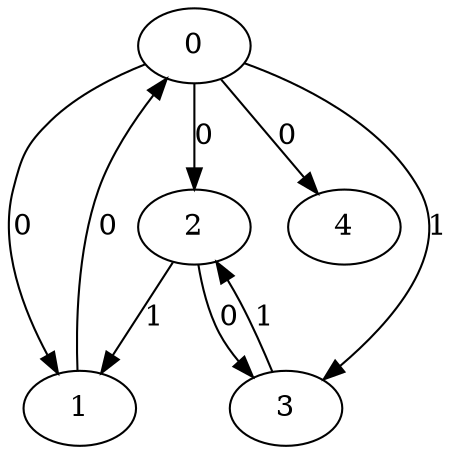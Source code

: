 // Source:689 Canonical: -1 0 0 1 0 0 -1 -1 -1 -1 -1 1 -1 0 -1 -1 -1 1 -1 -1 -1 -1 -1 -1 -1
digraph HRA_from_689_graph_000 {
  0 -> 1 [label="0"];
  0 -> 2 [label="0"];
  0 -> 3 [label="1"];
  1 -> 0 [label="0"];
  2 -> 1 [label="1"];
  2 -> 3 [label="0"];
  3 -> 2 [label="1"];
  0 -> 4 [label="0"];
}

// Source:689 Canonical: -1 0 0 1 0 0 -1 -1 -1 -1 -1 1 -1 0 -1 -1 -1 1 -1 -1 0 -1 -1 -1 -1
digraph HRA_from_689_graph_001 {
  0 -> 1 [label="0"];
  0 -> 2 [label="0"];
  0 -> 3 [label="1"];
  1 -> 0 [label="0"];
  2 -> 1 [label="1"];
  2 -> 3 [label="0"];
  3 -> 2 [label="1"];
  0 -> 4 [label="0"];
  4 -> 0 [label="0"];
}

// Source:689 Canonical: -1 0 0 1 -1 0 -1 -1 -1 0 -1 1 -1 0 -1 -1 -1 1 -1 -1 -1 -1 -1 -1 -1
digraph HRA_from_689_graph_002 {
  0 -> 1 [label="0"];
  0 -> 2 [label="0"];
  0 -> 3 [label="1"];
  1 -> 0 [label="0"];
  2 -> 1 [label="1"];
  2 -> 3 [label="0"];
  3 -> 2 [label="1"];
  1 -> 4 [label="0"];
}

// Source:689 Canonical: -1 0 0 1 0 0 -1 -1 -1 0 -1 1 -1 0 -1 -1 -1 1 -1 -1 -1 -1 -1 -1 -1
digraph HRA_from_689_graph_003 {
  0 -> 1 [label="0"];
  0 -> 2 [label="0"];
  0 -> 3 [label="1"];
  1 -> 0 [label="0"];
  2 -> 1 [label="1"];
  2 -> 3 [label="0"];
  3 -> 2 [label="1"];
  0 -> 4 [label="0"];
  1 -> 4 [label="0"];
}

// Source:689 Canonical: -1 0 0 1 -1 0 -1 -1 -1 0 -1 1 -1 0 -1 -1 -1 1 -1 -1 0 -1 -1 -1 -1
digraph HRA_from_689_graph_004 {
  0 -> 1 [label="0"];
  0 -> 2 [label="0"];
  0 -> 3 [label="1"];
  1 -> 0 [label="0"];
  2 -> 1 [label="1"];
  2 -> 3 [label="0"];
  3 -> 2 [label="1"];
  4 -> 0 [label="0"];
  1 -> 4 [label="0"];
}

// Source:689 Canonical: -1 0 0 1 0 0 -1 -1 -1 0 -1 1 -1 0 -1 -1 -1 1 -1 -1 0 -1 -1 -1 -1
digraph HRA_from_689_graph_005 {
  0 -> 1 [label="0"];
  0 -> 2 [label="0"];
  0 -> 3 [label="1"];
  1 -> 0 [label="0"];
  2 -> 1 [label="1"];
  2 -> 3 [label="0"];
  3 -> 2 [label="1"];
  0 -> 4 [label="0"];
  4 -> 0 [label="0"];
  1 -> 4 [label="0"];
}

// Source:689 Canonical: -1 0 0 1 0 0 -1 -1 -1 -1 -1 1 -1 0 -1 -1 -1 1 -1 -1 -1 0 -1 -1 -1
digraph HRA_from_689_graph_006 {
  0 -> 1 [label="0"];
  0 -> 2 [label="0"];
  0 -> 3 [label="1"];
  1 -> 0 [label="0"];
  2 -> 1 [label="1"];
  2 -> 3 [label="0"];
  3 -> 2 [label="1"];
  0 -> 4 [label="0"];
  4 -> 1 [label="0"];
}

// Source:689 Canonical: -1 0 0 1 0 0 -1 -1 -1 -1 -1 1 -1 0 -1 -1 -1 1 -1 -1 0 0 -1 -1 -1
digraph HRA_from_689_graph_007 {
  0 -> 1 [label="0"];
  0 -> 2 [label="0"];
  0 -> 3 [label="1"];
  1 -> 0 [label="0"];
  2 -> 1 [label="1"];
  2 -> 3 [label="0"];
  3 -> 2 [label="1"];
  0 -> 4 [label="0"];
  4 -> 0 [label="0"];
  4 -> 1 [label="0"];
}

// Source:689 Canonical: -1 0 0 1 -1 0 -1 -1 -1 0 -1 1 -1 0 -1 -1 -1 1 -1 -1 -1 0 -1 -1 -1
digraph HRA_from_689_graph_008 {
  0 -> 1 [label="0"];
  0 -> 2 [label="0"];
  0 -> 3 [label="1"];
  1 -> 0 [label="0"];
  2 -> 1 [label="1"];
  2 -> 3 [label="0"];
  3 -> 2 [label="1"];
  1 -> 4 [label="0"];
  4 -> 1 [label="0"];
}

// Source:689 Canonical: -1 0 0 1 0 0 -1 -1 -1 0 -1 1 -1 0 -1 -1 -1 1 -1 -1 -1 0 -1 -1 -1
digraph HRA_from_689_graph_009 {
  0 -> 1 [label="0"];
  0 -> 2 [label="0"];
  0 -> 3 [label="1"];
  1 -> 0 [label="0"];
  2 -> 1 [label="1"];
  2 -> 3 [label="0"];
  3 -> 2 [label="1"];
  0 -> 4 [label="0"];
  1 -> 4 [label="0"];
  4 -> 1 [label="0"];
}

// Source:689 Canonical: -1 0 0 1 -1 0 -1 -1 -1 0 -1 1 -1 0 -1 -1 -1 1 -1 -1 0 0 -1 -1 -1
digraph HRA_from_689_graph_010 {
  0 -> 1 [label="0"];
  0 -> 2 [label="0"];
  0 -> 3 [label="1"];
  1 -> 0 [label="0"];
  2 -> 1 [label="1"];
  2 -> 3 [label="0"];
  3 -> 2 [label="1"];
  4 -> 0 [label="0"];
  1 -> 4 [label="0"];
  4 -> 1 [label="0"];
}

// Source:689 Canonical: -1 0 0 1 0 0 -1 -1 -1 0 -1 1 -1 0 -1 -1 -1 1 -1 -1 0 0 -1 -1 -1
digraph HRA_from_689_graph_011 {
  0 -> 1 [label="0"];
  0 -> 2 [label="0"];
  0 -> 3 [label="1"];
  1 -> 0 [label="0"];
  2 -> 1 [label="1"];
  2 -> 3 [label="0"];
  3 -> 2 [label="1"];
  0 -> 4 [label="0"];
  4 -> 0 [label="0"];
  1 -> 4 [label="0"];
  4 -> 1 [label="0"];
}

// Source:689 Canonical: -1 0 0 1 -1 0 -1 -1 -1 -1 -1 1 -1 0 0 -1 -1 1 -1 -1 -1 -1 -1 -1 -1
digraph HRA_from_689_graph_012 {
  0 -> 1 [label="0"];
  0 -> 2 [label="0"];
  0 -> 3 [label="1"];
  1 -> 0 [label="0"];
  2 -> 1 [label="1"];
  2 -> 3 [label="0"];
  3 -> 2 [label="1"];
  2 -> 4 [label="0"];
}

// Source:689 Canonical: -1 0 0 1 0 0 -1 -1 -1 -1 -1 1 -1 0 0 -1 -1 1 -1 -1 -1 -1 -1 -1 -1
digraph HRA_from_689_graph_013 {
  0 -> 1 [label="0"];
  0 -> 2 [label="0"];
  0 -> 3 [label="1"];
  1 -> 0 [label="0"];
  2 -> 1 [label="1"];
  2 -> 3 [label="0"];
  3 -> 2 [label="1"];
  0 -> 4 [label="0"];
  2 -> 4 [label="0"];
}

// Source:689 Canonical: -1 0 0 1 -1 0 -1 -1 -1 -1 -1 1 -1 0 0 -1 -1 1 -1 -1 0 -1 -1 -1 -1
digraph HRA_from_689_graph_014 {
  0 -> 1 [label="0"];
  0 -> 2 [label="0"];
  0 -> 3 [label="1"];
  1 -> 0 [label="0"];
  2 -> 1 [label="1"];
  2 -> 3 [label="0"];
  3 -> 2 [label="1"];
  4 -> 0 [label="0"];
  2 -> 4 [label="0"];
}

// Source:689 Canonical: -1 0 0 1 0 0 -1 -1 -1 -1 -1 1 -1 0 0 -1 -1 1 -1 -1 0 -1 -1 -1 -1
digraph HRA_from_689_graph_015 {
  0 -> 1 [label="0"];
  0 -> 2 [label="0"];
  0 -> 3 [label="1"];
  1 -> 0 [label="0"];
  2 -> 1 [label="1"];
  2 -> 3 [label="0"];
  3 -> 2 [label="1"];
  0 -> 4 [label="0"];
  4 -> 0 [label="0"];
  2 -> 4 [label="0"];
}

// Source:689 Canonical: -1 0 0 1 -1 0 -1 -1 -1 0 -1 1 -1 0 0 -1 -1 1 -1 -1 -1 -1 -1 -1 -1
digraph HRA_from_689_graph_016 {
  0 -> 1 [label="0"];
  0 -> 2 [label="0"];
  0 -> 3 [label="1"];
  1 -> 0 [label="0"];
  2 -> 1 [label="1"];
  2 -> 3 [label="0"];
  3 -> 2 [label="1"];
  1 -> 4 [label="0"];
  2 -> 4 [label="0"];
}

// Source:689 Canonical: -1 0 0 1 0 0 -1 -1 -1 0 -1 1 -1 0 0 -1 -1 1 -1 -1 -1 -1 -1 -1 -1
digraph HRA_from_689_graph_017 {
  0 -> 1 [label="0"];
  0 -> 2 [label="0"];
  0 -> 3 [label="1"];
  1 -> 0 [label="0"];
  2 -> 1 [label="1"];
  2 -> 3 [label="0"];
  3 -> 2 [label="1"];
  0 -> 4 [label="0"];
  1 -> 4 [label="0"];
  2 -> 4 [label="0"];
}

// Source:689 Canonical: -1 0 0 1 -1 0 -1 -1 -1 0 -1 1 -1 0 0 -1 -1 1 -1 -1 0 -1 -1 -1 -1
digraph HRA_from_689_graph_018 {
  0 -> 1 [label="0"];
  0 -> 2 [label="0"];
  0 -> 3 [label="1"];
  1 -> 0 [label="0"];
  2 -> 1 [label="1"];
  2 -> 3 [label="0"];
  3 -> 2 [label="1"];
  4 -> 0 [label="0"];
  1 -> 4 [label="0"];
  2 -> 4 [label="0"];
}

// Source:689 Canonical: -1 0 0 1 0 0 -1 -1 -1 0 -1 1 -1 0 0 -1 -1 1 -1 -1 0 -1 -1 -1 -1
digraph HRA_from_689_graph_019 {
  0 -> 1 [label="0"];
  0 -> 2 [label="0"];
  0 -> 3 [label="1"];
  1 -> 0 [label="0"];
  2 -> 1 [label="1"];
  2 -> 3 [label="0"];
  3 -> 2 [label="1"];
  0 -> 4 [label="0"];
  4 -> 0 [label="0"];
  1 -> 4 [label="0"];
  2 -> 4 [label="0"];
}

// Source:689 Canonical: -1 0 0 1 -1 0 -1 -1 -1 -1 -1 1 -1 0 0 -1 -1 1 -1 -1 -1 0 -1 -1 -1
digraph HRA_from_689_graph_020 {
  0 -> 1 [label="0"];
  0 -> 2 [label="0"];
  0 -> 3 [label="1"];
  1 -> 0 [label="0"];
  2 -> 1 [label="1"];
  2 -> 3 [label="0"];
  3 -> 2 [label="1"];
  4 -> 1 [label="0"];
  2 -> 4 [label="0"];
}

// Source:689 Canonical: -1 0 0 1 0 0 -1 -1 -1 -1 -1 1 -1 0 0 -1 -1 1 -1 -1 -1 0 -1 -1 -1
digraph HRA_from_689_graph_021 {
  0 -> 1 [label="0"];
  0 -> 2 [label="0"];
  0 -> 3 [label="1"];
  1 -> 0 [label="0"];
  2 -> 1 [label="1"];
  2 -> 3 [label="0"];
  3 -> 2 [label="1"];
  0 -> 4 [label="0"];
  4 -> 1 [label="0"];
  2 -> 4 [label="0"];
}

// Source:689 Canonical: -1 0 0 1 -1 0 -1 -1 -1 -1 -1 1 -1 0 0 -1 -1 1 -1 -1 0 0 -1 -1 -1
digraph HRA_from_689_graph_022 {
  0 -> 1 [label="0"];
  0 -> 2 [label="0"];
  0 -> 3 [label="1"];
  1 -> 0 [label="0"];
  2 -> 1 [label="1"];
  2 -> 3 [label="0"];
  3 -> 2 [label="1"];
  4 -> 0 [label="0"];
  4 -> 1 [label="0"];
  2 -> 4 [label="0"];
}

// Source:689 Canonical: -1 0 0 1 0 0 -1 -1 -1 -1 -1 1 -1 0 0 -1 -1 1 -1 -1 0 0 -1 -1 -1
digraph HRA_from_689_graph_023 {
  0 -> 1 [label="0"];
  0 -> 2 [label="0"];
  0 -> 3 [label="1"];
  1 -> 0 [label="0"];
  2 -> 1 [label="1"];
  2 -> 3 [label="0"];
  3 -> 2 [label="1"];
  0 -> 4 [label="0"];
  4 -> 0 [label="0"];
  4 -> 1 [label="0"];
  2 -> 4 [label="0"];
}

// Source:689 Canonical: -1 0 0 1 -1 0 -1 -1 -1 0 -1 1 -1 0 0 -1 -1 1 -1 -1 -1 0 -1 -1 -1
digraph HRA_from_689_graph_024 {
  0 -> 1 [label="0"];
  0 -> 2 [label="0"];
  0 -> 3 [label="1"];
  1 -> 0 [label="0"];
  2 -> 1 [label="1"];
  2 -> 3 [label="0"];
  3 -> 2 [label="1"];
  1 -> 4 [label="0"];
  4 -> 1 [label="0"];
  2 -> 4 [label="0"];
}

// Source:689 Canonical: -1 0 0 1 0 0 -1 -1 -1 0 -1 1 -1 0 0 -1 -1 1 -1 -1 -1 0 -1 -1 -1
digraph HRA_from_689_graph_025 {
  0 -> 1 [label="0"];
  0 -> 2 [label="0"];
  0 -> 3 [label="1"];
  1 -> 0 [label="0"];
  2 -> 1 [label="1"];
  2 -> 3 [label="0"];
  3 -> 2 [label="1"];
  0 -> 4 [label="0"];
  1 -> 4 [label="0"];
  4 -> 1 [label="0"];
  2 -> 4 [label="0"];
}

// Source:689 Canonical: -1 0 0 1 -1 0 -1 -1 -1 0 -1 1 -1 0 0 -1 -1 1 -1 -1 0 0 -1 -1 -1
digraph HRA_from_689_graph_026 {
  0 -> 1 [label="0"];
  0 -> 2 [label="0"];
  0 -> 3 [label="1"];
  1 -> 0 [label="0"];
  2 -> 1 [label="1"];
  2 -> 3 [label="0"];
  3 -> 2 [label="1"];
  4 -> 0 [label="0"];
  1 -> 4 [label="0"];
  4 -> 1 [label="0"];
  2 -> 4 [label="0"];
}

// Source:689 Canonical: -1 0 0 1 0 0 -1 -1 -1 0 -1 1 -1 0 0 -1 -1 1 -1 -1 0 0 -1 -1 -1
digraph HRA_from_689_graph_027 {
  0 -> 1 [label="0"];
  0 -> 2 [label="0"];
  0 -> 3 [label="1"];
  1 -> 0 [label="0"];
  2 -> 1 [label="1"];
  2 -> 3 [label="0"];
  3 -> 2 [label="1"];
  0 -> 4 [label="0"];
  4 -> 0 [label="0"];
  1 -> 4 [label="0"];
  4 -> 1 [label="0"];
  2 -> 4 [label="0"];
}

// Source:689 Canonical: -1 0 0 1 0 0 -1 -1 -1 -1 -1 1 -1 0 -1 -1 -1 1 -1 -1 -1 -1 0 -1 -1
digraph HRA_from_689_graph_028 {
  0 -> 1 [label="0"];
  0 -> 2 [label="0"];
  0 -> 3 [label="1"];
  1 -> 0 [label="0"];
  2 -> 1 [label="1"];
  2 -> 3 [label="0"];
  3 -> 2 [label="1"];
  0 -> 4 [label="0"];
  4 -> 2 [label="0"];
}

// Source:689 Canonical: -1 0 0 1 0 0 -1 -1 -1 -1 -1 1 -1 0 -1 -1 -1 1 -1 -1 0 -1 0 -1 -1
digraph HRA_from_689_graph_029 {
  0 -> 1 [label="0"];
  0 -> 2 [label="0"];
  0 -> 3 [label="1"];
  1 -> 0 [label="0"];
  2 -> 1 [label="1"];
  2 -> 3 [label="0"];
  3 -> 2 [label="1"];
  0 -> 4 [label="0"];
  4 -> 0 [label="0"];
  4 -> 2 [label="0"];
}

// Source:689 Canonical: -1 0 0 1 -1 0 -1 -1 -1 0 -1 1 -1 0 -1 -1 -1 1 -1 -1 -1 -1 0 -1 -1
digraph HRA_from_689_graph_030 {
  0 -> 1 [label="0"];
  0 -> 2 [label="0"];
  0 -> 3 [label="1"];
  1 -> 0 [label="0"];
  2 -> 1 [label="1"];
  2 -> 3 [label="0"];
  3 -> 2 [label="1"];
  1 -> 4 [label="0"];
  4 -> 2 [label="0"];
}

// Source:689 Canonical: -1 0 0 1 0 0 -1 -1 -1 0 -1 1 -1 0 -1 -1 -1 1 -1 -1 -1 -1 0 -1 -1
digraph HRA_from_689_graph_031 {
  0 -> 1 [label="0"];
  0 -> 2 [label="0"];
  0 -> 3 [label="1"];
  1 -> 0 [label="0"];
  2 -> 1 [label="1"];
  2 -> 3 [label="0"];
  3 -> 2 [label="1"];
  0 -> 4 [label="0"];
  1 -> 4 [label="0"];
  4 -> 2 [label="0"];
}

// Source:689 Canonical: -1 0 0 1 -1 0 -1 -1 -1 0 -1 1 -1 0 -1 -1 -1 1 -1 -1 0 -1 0 -1 -1
digraph HRA_from_689_graph_032 {
  0 -> 1 [label="0"];
  0 -> 2 [label="0"];
  0 -> 3 [label="1"];
  1 -> 0 [label="0"];
  2 -> 1 [label="1"];
  2 -> 3 [label="0"];
  3 -> 2 [label="1"];
  4 -> 0 [label="0"];
  1 -> 4 [label="0"];
  4 -> 2 [label="0"];
}

// Source:689 Canonical: -1 0 0 1 0 0 -1 -1 -1 0 -1 1 -1 0 -1 -1 -1 1 -1 -1 0 -1 0 -1 -1
digraph HRA_from_689_graph_033 {
  0 -> 1 [label="0"];
  0 -> 2 [label="0"];
  0 -> 3 [label="1"];
  1 -> 0 [label="0"];
  2 -> 1 [label="1"];
  2 -> 3 [label="0"];
  3 -> 2 [label="1"];
  0 -> 4 [label="0"];
  4 -> 0 [label="0"];
  1 -> 4 [label="0"];
  4 -> 2 [label="0"];
}

// Source:689 Canonical: -1 0 0 1 0 0 -1 -1 -1 -1 -1 1 -1 0 -1 -1 -1 1 -1 -1 -1 0 0 -1 -1
digraph HRA_from_689_graph_034 {
  0 -> 1 [label="0"];
  0 -> 2 [label="0"];
  0 -> 3 [label="1"];
  1 -> 0 [label="0"];
  2 -> 1 [label="1"];
  2 -> 3 [label="0"];
  3 -> 2 [label="1"];
  0 -> 4 [label="0"];
  4 -> 1 [label="0"];
  4 -> 2 [label="0"];
}

// Source:689 Canonical: -1 0 0 1 0 0 -1 -1 -1 -1 -1 1 -1 0 -1 -1 -1 1 -1 -1 0 0 0 -1 -1
digraph HRA_from_689_graph_035 {
  0 -> 1 [label="0"];
  0 -> 2 [label="0"];
  0 -> 3 [label="1"];
  1 -> 0 [label="0"];
  2 -> 1 [label="1"];
  2 -> 3 [label="0"];
  3 -> 2 [label="1"];
  0 -> 4 [label="0"];
  4 -> 0 [label="0"];
  4 -> 1 [label="0"];
  4 -> 2 [label="0"];
}

// Source:689 Canonical: -1 0 0 1 -1 0 -1 -1 -1 0 -1 1 -1 0 -1 -1 -1 1 -1 -1 -1 0 0 -1 -1
digraph HRA_from_689_graph_036 {
  0 -> 1 [label="0"];
  0 -> 2 [label="0"];
  0 -> 3 [label="1"];
  1 -> 0 [label="0"];
  2 -> 1 [label="1"];
  2 -> 3 [label="0"];
  3 -> 2 [label="1"];
  1 -> 4 [label="0"];
  4 -> 1 [label="0"];
  4 -> 2 [label="0"];
}

// Source:689 Canonical: -1 0 0 1 0 0 -1 -1 -1 0 -1 1 -1 0 -1 -1 -1 1 -1 -1 -1 0 0 -1 -1
digraph HRA_from_689_graph_037 {
  0 -> 1 [label="0"];
  0 -> 2 [label="0"];
  0 -> 3 [label="1"];
  1 -> 0 [label="0"];
  2 -> 1 [label="1"];
  2 -> 3 [label="0"];
  3 -> 2 [label="1"];
  0 -> 4 [label="0"];
  1 -> 4 [label="0"];
  4 -> 1 [label="0"];
  4 -> 2 [label="0"];
}

// Source:689 Canonical: -1 0 0 1 -1 0 -1 -1 -1 0 -1 1 -1 0 -1 -1 -1 1 -1 -1 0 0 0 -1 -1
digraph HRA_from_689_graph_038 {
  0 -> 1 [label="0"];
  0 -> 2 [label="0"];
  0 -> 3 [label="1"];
  1 -> 0 [label="0"];
  2 -> 1 [label="1"];
  2 -> 3 [label="0"];
  3 -> 2 [label="1"];
  4 -> 0 [label="0"];
  1 -> 4 [label="0"];
  4 -> 1 [label="0"];
  4 -> 2 [label="0"];
}

// Source:689 Canonical: -1 0 0 1 0 0 -1 -1 -1 0 -1 1 -1 0 -1 -1 -1 1 -1 -1 0 0 0 -1 -1
digraph HRA_from_689_graph_039 {
  0 -> 1 [label="0"];
  0 -> 2 [label="0"];
  0 -> 3 [label="1"];
  1 -> 0 [label="0"];
  2 -> 1 [label="1"];
  2 -> 3 [label="0"];
  3 -> 2 [label="1"];
  0 -> 4 [label="0"];
  4 -> 0 [label="0"];
  1 -> 4 [label="0"];
  4 -> 1 [label="0"];
  4 -> 2 [label="0"];
}

// Source:689 Canonical: -1 0 0 1 -1 0 -1 -1 -1 -1 -1 1 -1 0 0 -1 -1 1 -1 -1 -1 -1 0 -1 -1
digraph HRA_from_689_graph_040 {
  0 -> 1 [label="0"];
  0 -> 2 [label="0"];
  0 -> 3 [label="1"];
  1 -> 0 [label="0"];
  2 -> 1 [label="1"];
  2 -> 3 [label="0"];
  3 -> 2 [label="1"];
  2 -> 4 [label="0"];
  4 -> 2 [label="0"];
}

// Source:689 Canonical: -1 0 0 1 0 0 -1 -1 -1 -1 -1 1 -1 0 0 -1 -1 1 -1 -1 -1 -1 0 -1 -1
digraph HRA_from_689_graph_041 {
  0 -> 1 [label="0"];
  0 -> 2 [label="0"];
  0 -> 3 [label="1"];
  1 -> 0 [label="0"];
  2 -> 1 [label="1"];
  2 -> 3 [label="0"];
  3 -> 2 [label="1"];
  0 -> 4 [label="0"];
  2 -> 4 [label="0"];
  4 -> 2 [label="0"];
}

// Source:689 Canonical: -1 0 0 1 -1 0 -1 -1 -1 -1 -1 1 -1 0 0 -1 -1 1 -1 -1 0 -1 0 -1 -1
digraph HRA_from_689_graph_042 {
  0 -> 1 [label="0"];
  0 -> 2 [label="0"];
  0 -> 3 [label="1"];
  1 -> 0 [label="0"];
  2 -> 1 [label="1"];
  2 -> 3 [label="0"];
  3 -> 2 [label="1"];
  4 -> 0 [label="0"];
  2 -> 4 [label="0"];
  4 -> 2 [label="0"];
}

// Source:689 Canonical: -1 0 0 1 0 0 -1 -1 -1 -1 -1 1 -1 0 0 -1 -1 1 -1 -1 0 -1 0 -1 -1
digraph HRA_from_689_graph_043 {
  0 -> 1 [label="0"];
  0 -> 2 [label="0"];
  0 -> 3 [label="1"];
  1 -> 0 [label="0"];
  2 -> 1 [label="1"];
  2 -> 3 [label="0"];
  3 -> 2 [label="1"];
  0 -> 4 [label="0"];
  4 -> 0 [label="0"];
  2 -> 4 [label="0"];
  4 -> 2 [label="0"];
}

// Source:689 Canonical: -1 0 0 1 -1 0 -1 -1 -1 0 -1 1 -1 0 0 -1 -1 1 -1 -1 -1 -1 0 -1 -1
digraph HRA_from_689_graph_044 {
  0 -> 1 [label="0"];
  0 -> 2 [label="0"];
  0 -> 3 [label="1"];
  1 -> 0 [label="0"];
  2 -> 1 [label="1"];
  2 -> 3 [label="0"];
  3 -> 2 [label="1"];
  1 -> 4 [label="0"];
  2 -> 4 [label="0"];
  4 -> 2 [label="0"];
}

// Source:689 Canonical: -1 0 0 1 0 0 -1 -1 -1 0 -1 1 -1 0 0 -1 -1 1 -1 -1 -1 -1 0 -1 -1
digraph HRA_from_689_graph_045 {
  0 -> 1 [label="0"];
  0 -> 2 [label="0"];
  0 -> 3 [label="1"];
  1 -> 0 [label="0"];
  2 -> 1 [label="1"];
  2 -> 3 [label="0"];
  3 -> 2 [label="1"];
  0 -> 4 [label="0"];
  1 -> 4 [label="0"];
  2 -> 4 [label="0"];
  4 -> 2 [label="0"];
}

// Source:689 Canonical: -1 0 0 1 -1 0 -1 -1 -1 0 -1 1 -1 0 0 -1 -1 1 -1 -1 0 -1 0 -1 -1
digraph HRA_from_689_graph_046 {
  0 -> 1 [label="0"];
  0 -> 2 [label="0"];
  0 -> 3 [label="1"];
  1 -> 0 [label="0"];
  2 -> 1 [label="1"];
  2 -> 3 [label="0"];
  3 -> 2 [label="1"];
  4 -> 0 [label="0"];
  1 -> 4 [label="0"];
  2 -> 4 [label="0"];
  4 -> 2 [label="0"];
}

// Source:689 Canonical: -1 0 0 1 0 0 -1 -1 -1 0 -1 1 -1 0 0 -1 -1 1 -1 -1 0 -1 0 -1 -1
digraph HRA_from_689_graph_047 {
  0 -> 1 [label="0"];
  0 -> 2 [label="0"];
  0 -> 3 [label="1"];
  1 -> 0 [label="0"];
  2 -> 1 [label="1"];
  2 -> 3 [label="0"];
  3 -> 2 [label="1"];
  0 -> 4 [label="0"];
  4 -> 0 [label="0"];
  1 -> 4 [label="0"];
  2 -> 4 [label="0"];
  4 -> 2 [label="0"];
}

// Source:689 Canonical: -1 0 0 1 -1 0 -1 -1 -1 -1 -1 1 -1 0 0 -1 -1 1 -1 -1 -1 0 0 -1 -1
digraph HRA_from_689_graph_048 {
  0 -> 1 [label="0"];
  0 -> 2 [label="0"];
  0 -> 3 [label="1"];
  1 -> 0 [label="0"];
  2 -> 1 [label="1"];
  2 -> 3 [label="0"];
  3 -> 2 [label="1"];
  4 -> 1 [label="0"];
  2 -> 4 [label="0"];
  4 -> 2 [label="0"];
}

// Source:689 Canonical: -1 0 0 1 0 0 -1 -1 -1 -1 -1 1 -1 0 0 -1 -1 1 -1 -1 -1 0 0 -1 -1
digraph HRA_from_689_graph_049 {
  0 -> 1 [label="0"];
  0 -> 2 [label="0"];
  0 -> 3 [label="1"];
  1 -> 0 [label="0"];
  2 -> 1 [label="1"];
  2 -> 3 [label="0"];
  3 -> 2 [label="1"];
  0 -> 4 [label="0"];
  4 -> 1 [label="0"];
  2 -> 4 [label="0"];
  4 -> 2 [label="0"];
}

// Source:689 Canonical: -1 0 0 1 -1 0 -1 -1 -1 -1 -1 1 -1 0 0 -1 -1 1 -1 -1 0 0 0 -1 -1
digraph HRA_from_689_graph_050 {
  0 -> 1 [label="0"];
  0 -> 2 [label="0"];
  0 -> 3 [label="1"];
  1 -> 0 [label="0"];
  2 -> 1 [label="1"];
  2 -> 3 [label="0"];
  3 -> 2 [label="1"];
  4 -> 0 [label="0"];
  4 -> 1 [label="0"];
  2 -> 4 [label="0"];
  4 -> 2 [label="0"];
}

// Source:689 Canonical: -1 0 0 1 0 0 -1 -1 -1 -1 -1 1 -1 0 0 -1 -1 1 -1 -1 0 0 0 -1 -1
digraph HRA_from_689_graph_051 {
  0 -> 1 [label="0"];
  0 -> 2 [label="0"];
  0 -> 3 [label="1"];
  1 -> 0 [label="0"];
  2 -> 1 [label="1"];
  2 -> 3 [label="0"];
  3 -> 2 [label="1"];
  0 -> 4 [label="0"];
  4 -> 0 [label="0"];
  4 -> 1 [label="0"];
  2 -> 4 [label="0"];
  4 -> 2 [label="0"];
}

// Source:689 Canonical: -1 0 0 1 -1 0 -1 -1 -1 0 -1 1 -1 0 0 -1 -1 1 -1 -1 -1 0 0 -1 -1
digraph HRA_from_689_graph_052 {
  0 -> 1 [label="0"];
  0 -> 2 [label="0"];
  0 -> 3 [label="1"];
  1 -> 0 [label="0"];
  2 -> 1 [label="1"];
  2 -> 3 [label="0"];
  3 -> 2 [label="1"];
  1 -> 4 [label="0"];
  4 -> 1 [label="0"];
  2 -> 4 [label="0"];
  4 -> 2 [label="0"];
}

// Source:689 Canonical: -1 0 0 1 0 0 -1 -1 -1 0 -1 1 -1 0 0 -1 -1 1 -1 -1 -1 0 0 -1 -1
digraph HRA_from_689_graph_053 {
  0 -> 1 [label="0"];
  0 -> 2 [label="0"];
  0 -> 3 [label="1"];
  1 -> 0 [label="0"];
  2 -> 1 [label="1"];
  2 -> 3 [label="0"];
  3 -> 2 [label="1"];
  0 -> 4 [label="0"];
  1 -> 4 [label="0"];
  4 -> 1 [label="0"];
  2 -> 4 [label="0"];
  4 -> 2 [label="0"];
}

// Source:689 Canonical: -1 0 0 1 -1 0 -1 -1 -1 0 -1 1 -1 0 0 -1 -1 1 -1 -1 0 0 0 -1 -1
digraph HRA_from_689_graph_054 {
  0 -> 1 [label="0"];
  0 -> 2 [label="0"];
  0 -> 3 [label="1"];
  1 -> 0 [label="0"];
  2 -> 1 [label="1"];
  2 -> 3 [label="0"];
  3 -> 2 [label="1"];
  4 -> 0 [label="0"];
  1 -> 4 [label="0"];
  4 -> 1 [label="0"];
  2 -> 4 [label="0"];
  4 -> 2 [label="0"];
}

// Source:689 Canonical: -1 0 0 1 0 0 -1 -1 -1 0 -1 1 -1 0 0 -1 -1 1 -1 -1 0 0 0 -1 -1
digraph HRA_from_689_graph_055 {
  0 -> 1 [label="0"];
  0 -> 2 [label="0"];
  0 -> 3 [label="1"];
  1 -> 0 [label="0"];
  2 -> 1 [label="1"];
  2 -> 3 [label="0"];
  3 -> 2 [label="1"];
  0 -> 4 [label="0"];
  4 -> 0 [label="0"];
  1 -> 4 [label="0"];
  4 -> 1 [label="0"];
  2 -> 4 [label="0"];
  4 -> 2 [label="0"];
}

// Source:689 Canonical: -1 0 0 1 -1 0 -1 -1 -1 -1 -1 1 -1 0 -1 -1 -1 1 -1 0 -1 -1 -1 -1 -1
digraph HRA_from_689_graph_056 {
  0 -> 1 [label="0"];
  0 -> 2 [label="0"];
  0 -> 3 [label="1"];
  1 -> 0 [label="0"];
  2 -> 1 [label="1"];
  2 -> 3 [label="0"];
  3 -> 2 [label="1"];
  3 -> 4 [label="0"];
}

// Source:689 Canonical: -1 0 0 1 0 0 -1 -1 -1 -1 -1 1 -1 0 -1 -1 -1 1 -1 0 -1 -1 -1 -1 -1
digraph HRA_from_689_graph_057 {
  0 -> 1 [label="0"];
  0 -> 2 [label="0"];
  0 -> 3 [label="1"];
  1 -> 0 [label="0"];
  2 -> 1 [label="1"];
  2 -> 3 [label="0"];
  3 -> 2 [label="1"];
  0 -> 4 [label="0"];
  3 -> 4 [label="0"];
}

// Source:689 Canonical: -1 0 0 1 -1 0 -1 -1 -1 -1 -1 1 -1 0 -1 -1 -1 1 -1 0 0 -1 -1 -1 -1
digraph HRA_from_689_graph_058 {
  0 -> 1 [label="0"];
  0 -> 2 [label="0"];
  0 -> 3 [label="1"];
  1 -> 0 [label="0"];
  2 -> 1 [label="1"];
  2 -> 3 [label="0"];
  3 -> 2 [label="1"];
  4 -> 0 [label="0"];
  3 -> 4 [label="0"];
}

// Source:689 Canonical: -1 0 0 1 0 0 -1 -1 -1 -1 -1 1 -1 0 -1 -1 -1 1 -1 0 0 -1 -1 -1 -1
digraph HRA_from_689_graph_059 {
  0 -> 1 [label="0"];
  0 -> 2 [label="0"];
  0 -> 3 [label="1"];
  1 -> 0 [label="0"];
  2 -> 1 [label="1"];
  2 -> 3 [label="0"];
  3 -> 2 [label="1"];
  0 -> 4 [label="0"];
  4 -> 0 [label="0"];
  3 -> 4 [label="0"];
}

// Source:689 Canonical: -1 0 0 1 -1 0 -1 -1 -1 0 -1 1 -1 0 -1 -1 -1 1 -1 0 -1 -1 -1 -1 -1
digraph HRA_from_689_graph_060 {
  0 -> 1 [label="0"];
  0 -> 2 [label="0"];
  0 -> 3 [label="1"];
  1 -> 0 [label="0"];
  2 -> 1 [label="1"];
  2 -> 3 [label="0"];
  3 -> 2 [label="1"];
  1 -> 4 [label="0"];
  3 -> 4 [label="0"];
}

// Source:689 Canonical: -1 0 0 1 0 0 -1 -1 -1 0 -1 1 -1 0 -1 -1 -1 1 -1 0 -1 -1 -1 -1 -1
digraph HRA_from_689_graph_061 {
  0 -> 1 [label="0"];
  0 -> 2 [label="0"];
  0 -> 3 [label="1"];
  1 -> 0 [label="0"];
  2 -> 1 [label="1"];
  2 -> 3 [label="0"];
  3 -> 2 [label="1"];
  0 -> 4 [label="0"];
  1 -> 4 [label="0"];
  3 -> 4 [label="0"];
}

// Source:689 Canonical: -1 0 0 1 -1 0 -1 -1 -1 0 -1 1 -1 0 -1 -1 -1 1 -1 0 0 -1 -1 -1 -1
digraph HRA_from_689_graph_062 {
  0 -> 1 [label="0"];
  0 -> 2 [label="0"];
  0 -> 3 [label="1"];
  1 -> 0 [label="0"];
  2 -> 1 [label="1"];
  2 -> 3 [label="0"];
  3 -> 2 [label="1"];
  4 -> 0 [label="0"];
  1 -> 4 [label="0"];
  3 -> 4 [label="0"];
}

// Source:689 Canonical: -1 0 0 1 0 0 -1 -1 -1 0 -1 1 -1 0 -1 -1 -1 1 -1 0 0 -1 -1 -1 -1
digraph HRA_from_689_graph_063 {
  0 -> 1 [label="0"];
  0 -> 2 [label="0"];
  0 -> 3 [label="1"];
  1 -> 0 [label="0"];
  2 -> 1 [label="1"];
  2 -> 3 [label="0"];
  3 -> 2 [label="1"];
  0 -> 4 [label="0"];
  4 -> 0 [label="0"];
  1 -> 4 [label="0"];
  3 -> 4 [label="0"];
}

// Source:689 Canonical: -1 0 0 1 -1 0 -1 -1 -1 -1 -1 1 -1 0 -1 -1 -1 1 -1 0 -1 0 -1 -1 -1
digraph HRA_from_689_graph_064 {
  0 -> 1 [label="0"];
  0 -> 2 [label="0"];
  0 -> 3 [label="1"];
  1 -> 0 [label="0"];
  2 -> 1 [label="1"];
  2 -> 3 [label="0"];
  3 -> 2 [label="1"];
  4 -> 1 [label="0"];
  3 -> 4 [label="0"];
}

// Source:689 Canonical: -1 0 0 1 0 0 -1 -1 -1 -1 -1 1 -1 0 -1 -1 -1 1 -1 0 -1 0 -1 -1 -1
digraph HRA_from_689_graph_065 {
  0 -> 1 [label="0"];
  0 -> 2 [label="0"];
  0 -> 3 [label="1"];
  1 -> 0 [label="0"];
  2 -> 1 [label="1"];
  2 -> 3 [label="0"];
  3 -> 2 [label="1"];
  0 -> 4 [label="0"];
  4 -> 1 [label="0"];
  3 -> 4 [label="0"];
}

// Source:689 Canonical: -1 0 0 1 -1 0 -1 -1 -1 -1 -1 1 -1 0 -1 -1 -1 1 -1 0 0 0 -1 -1 -1
digraph HRA_from_689_graph_066 {
  0 -> 1 [label="0"];
  0 -> 2 [label="0"];
  0 -> 3 [label="1"];
  1 -> 0 [label="0"];
  2 -> 1 [label="1"];
  2 -> 3 [label="0"];
  3 -> 2 [label="1"];
  4 -> 0 [label="0"];
  4 -> 1 [label="0"];
  3 -> 4 [label="0"];
}

// Source:689 Canonical: -1 0 0 1 0 0 -1 -1 -1 -1 -1 1 -1 0 -1 -1 -1 1 -1 0 0 0 -1 -1 -1
digraph HRA_from_689_graph_067 {
  0 -> 1 [label="0"];
  0 -> 2 [label="0"];
  0 -> 3 [label="1"];
  1 -> 0 [label="0"];
  2 -> 1 [label="1"];
  2 -> 3 [label="0"];
  3 -> 2 [label="1"];
  0 -> 4 [label="0"];
  4 -> 0 [label="0"];
  4 -> 1 [label="0"];
  3 -> 4 [label="0"];
}

// Source:689 Canonical: -1 0 0 1 -1 0 -1 -1 -1 0 -1 1 -1 0 -1 -1 -1 1 -1 0 -1 0 -1 -1 -1
digraph HRA_from_689_graph_068 {
  0 -> 1 [label="0"];
  0 -> 2 [label="0"];
  0 -> 3 [label="1"];
  1 -> 0 [label="0"];
  2 -> 1 [label="1"];
  2 -> 3 [label="0"];
  3 -> 2 [label="1"];
  1 -> 4 [label="0"];
  4 -> 1 [label="0"];
  3 -> 4 [label="0"];
}

// Source:689 Canonical: -1 0 0 1 0 0 -1 -1 -1 0 -1 1 -1 0 -1 -1 -1 1 -1 0 -1 0 -1 -1 -1
digraph HRA_from_689_graph_069 {
  0 -> 1 [label="0"];
  0 -> 2 [label="0"];
  0 -> 3 [label="1"];
  1 -> 0 [label="0"];
  2 -> 1 [label="1"];
  2 -> 3 [label="0"];
  3 -> 2 [label="1"];
  0 -> 4 [label="0"];
  1 -> 4 [label="0"];
  4 -> 1 [label="0"];
  3 -> 4 [label="0"];
}

// Source:689 Canonical: -1 0 0 1 -1 0 -1 -1 -1 0 -1 1 -1 0 -1 -1 -1 1 -1 0 0 0 -1 -1 -1
digraph HRA_from_689_graph_070 {
  0 -> 1 [label="0"];
  0 -> 2 [label="0"];
  0 -> 3 [label="1"];
  1 -> 0 [label="0"];
  2 -> 1 [label="1"];
  2 -> 3 [label="0"];
  3 -> 2 [label="1"];
  4 -> 0 [label="0"];
  1 -> 4 [label="0"];
  4 -> 1 [label="0"];
  3 -> 4 [label="0"];
}

// Source:689 Canonical: -1 0 0 1 0 0 -1 -1 -1 0 -1 1 -1 0 -1 -1 -1 1 -1 0 0 0 -1 -1 -1
digraph HRA_from_689_graph_071 {
  0 -> 1 [label="0"];
  0 -> 2 [label="0"];
  0 -> 3 [label="1"];
  1 -> 0 [label="0"];
  2 -> 1 [label="1"];
  2 -> 3 [label="0"];
  3 -> 2 [label="1"];
  0 -> 4 [label="0"];
  4 -> 0 [label="0"];
  1 -> 4 [label="0"];
  4 -> 1 [label="0"];
  3 -> 4 [label="0"];
}

// Source:689 Canonical: -1 0 0 1 -1 0 -1 -1 -1 -1 -1 1 -1 0 0 -1 -1 1 -1 0 -1 -1 -1 -1 -1
digraph HRA_from_689_graph_072 {
  0 -> 1 [label="0"];
  0 -> 2 [label="0"];
  0 -> 3 [label="1"];
  1 -> 0 [label="0"];
  2 -> 1 [label="1"];
  2 -> 3 [label="0"];
  3 -> 2 [label="1"];
  2 -> 4 [label="0"];
  3 -> 4 [label="0"];
}

// Source:689 Canonical: -1 0 0 1 0 0 -1 -1 -1 -1 -1 1 -1 0 0 -1 -1 1 -1 0 -1 -1 -1 -1 -1
digraph HRA_from_689_graph_073 {
  0 -> 1 [label="0"];
  0 -> 2 [label="0"];
  0 -> 3 [label="1"];
  1 -> 0 [label="0"];
  2 -> 1 [label="1"];
  2 -> 3 [label="0"];
  3 -> 2 [label="1"];
  0 -> 4 [label="0"];
  2 -> 4 [label="0"];
  3 -> 4 [label="0"];
}

// Source:689 Canonical: -1 0 0 1 -1 0 -1 -1 -1 -1 -1 1 -1 0 0 -1 -1 1 -1 0 0 -1 -1 -1 -1
digraph HRA_from_689_graph_074 {
  0 -> 1 [label="0"];
  0 -> 2 [label="0"];
  0 -> 3 [label="1"];
  1 -> 0 [label="0"];
  2 -> 1 [label="1"];
  2 -> 3 [label="0"];
  3 -> 2 [label="1"];
  4 -> 0 [label="0"];
  2 -> 4 [label="0"];
  3 -> 4 [label="0"];
}

// Source:689 Canonical: -1 0 0 1 0 0 -1 -1 -1 -1 -1 1 -1 0 0 -1 -1 1 -1 0 0 -1 -1 -1 -1
digraph HRA_from_689_graph_075 {
  0 -> 1 [label="0"];
  0 -> 2 [label="0"];
  0 -> 3 [label="1"];
  1 -> 0 [label="0"];
  2 -> 1 [label="1"];
  2 -> 3 [label="0"];
  3 -> 2 [label="1"];
  0 -> 4 [label="0"];
  4 -> 0 [label="0"];
  2 -> 4 [label="0"];
  3 -> 4 [label="0"];
}

// Source:689 Canonical: -1 0 0 1 -1 0 -1 -1 -1 0 -1 1 -1 0 0 -1 -1 1 -1 0 -1 -1 -1 -1 -1
digraph HRA_from_689_graph_076 {
  0 -> 1 [label="0"];
  0 -> 2 [label="0"];
  0 -> 3 [label="1"];
  1 -> 0 [label="0"];
  2 -> 1 [label="1"];
  2 -> 3 [label="0"];
  3 -> 2 [label="1"];
  1 -> 4 [label="0"];
  2 -> 4 [label="0"];
  3 -> 4 [label="0"];
}

// Source:689 Canonical: -1 0 0 1 0 0 -1 -1 -1 0 -1 1 -1 0 0 -1 -1 1 -1 0 -1 -1 -1 -1 -1
digraph HRA_from_689_graph_077 {
  0 -> 1 [label="0"];
  0 -> 2 [label="0"];
  0 -> 3 [label="1"];
  1 -> 0 [label="0"];
  2 -> 1 [label="1"];
  2 -> 3 [label="0"];
  3 -> 2 [label="1"];
  0 -> 4 [label="0"];
  1 -> 4 [label="0"];
  2 -> 4 [label="0"];
  3 -> 4 [label="0"];
}

// Source:689 Canonical: -1 0 0 1 -1 0 -1 -1 -1 0 -1 1 -1 0 0 -1 -1 1 -1 0 0 -1 -1 -1 -1
digraph HRA_from_689_graph_078 {
  0 -> 1 [label="0"];
  0 -> 2 [label="0"];
  0 -> 3 [label="1"];
  1 -> 0 [label="0"];
  2 -> 1 [label="1"];
  2 -> 3 [label="0"];
  3 -> 2 [label="1"];
  4 -> 0 [label="0"];
  1 -> 4 [label="0"];
  2 -> 4 [label="0"];
  3 -> 4 [label="0"];
}

// Source:689 Canonical: -1 0 0 1 0 0 -1 -1 -1 0 -1 1 -1 0 0 -1 -1 1 -1 0 0 -1 -1 -1 -1
digraph HRA_from_689_graph_079 {
  0 -> 1 [label="0"];
  0 -> 2 [label="0"];
  0 -> 3 [label="1"];
  1 -> 0 [label="0"];
  2 -> 1 [label="1"];
  2 -> 3 [label="0"];
  3 -> 2 [label="1"];
  0 -> 4 [label="0"];
  4 -> 0 [label="0"];
  1 -> 4 [label="0"];
  2 -> 4 [label="0"];
  3 -> 4 [label="0"];
}

// Source:689 Canonical: -1 0 0 1 -1 0 -1 -1 -1 -1 -1 1 -1 0 0 -1 -1 1 -1 0 -1 0 -1 -1 -1
digraph HRA_from_689_graph_080 {
  0 -> 1 [label="0"];
  0 -> 2 [label="0"];
  0 -> 3 [label="1"];
  1 -> 0 [label="0"];
  2 -> 1 [label="1"];
  2 -> 3 [label="0"];
  3 -> 2 [label="1"];
  4 -> 1 [label="0"];
  2 -> 4 [label="0"];
  3 -> 4 [label="0"];
}

// Source:689 Canonical: -1 0 0 1 0 0 -1 -1 -1 -1 -1 1 -1 0 0 -1 -1 1 -1 0 -1 0 -1 -1 -1
digraph HRA_from_689_graph_081 {
  0 -> 1 [label="0"];
  0 -> 2 [label="0"];
  0 -> 3 [label="1"];
  1 -> 0 [label="0"];
  2 -> 1 [label="1"];
  2 -> 3 [label="0"];
  3 -> 2 [label="1"];
  0 -> 4 [label="0"];
  4 -> 1 [label="0"];
  2 -> 4 [label="0"];
  3 -> 4 [label="0"];
}

// Source:689 Canonical: -1 0 0 1 -1 0 -1 -1 -1 -1 -1 1 -1 0 0 -1 -1 1 -1 0 0 0 -1 -1 -1
digraph HRA_from_689_graph_082 {
  0 -> 1 [label="0"];
  0 -> 2 [label="0"];
  0 -> 3 [label="1"];
  1 -> 0 [label="0"];
  2 -> 1 [label="1"];
  2 -> 3 [label="0"];
  3 -> 2 [label="1"];
  4 -> 0 [label="0"];
  4 -> 1 [label="0"];
  2 -> 4 [label="0"];
  3 -> 4 [label="0"];
}

// Source:689 Canonical: -1 0 0 1 0 0 -1 -1 -1 -1 -1 1 -1 0 0 -1 -1 1 -1 0 0 0 -1 -1 -1
digraph HRA_from_689_graph_083 {
  0 -> 1 [label="0"];
  0 -> 2 [label="0"];
  0 -> 3 [label="1"];
  1 -> 0 [label="0"];
  2 -> 1 [label="1"];
  2 -> 3 [label="0"];
  3 -> 2 [label="1"];
  0 -> 4 [label="0"];
  4 -> 0 [label="0"];
  4 -> 1 [label="0"];
  2 -> 4 [label="0"];
  3 -> 4 [label="0"];
}

// Source:689 Canonical: -1 0 0 1 -1 0 -1 -1 -1 0 -1 1 -1 0 0 -1 -1 1 -1 0 -1 0 -1 -1 -1
digraph HRA_from_689_graph_084 {
  0 -> 1 [label="0"];
  0 -> 2 [label="0"];
  0 -> 3 [label="1"];
  1 -> 0 [label="0"];
  2 -> 1 [label="1"];
  2 -> 3 [label="0"];
  3 -> 2 [label="1"];
  1 -> 4 [label="0"];
  4 -> 1 [label="0"];
  2 -> 4 [label="0"];
  3 -> 4 [label="0"];
}

// Source:689 Canonical: -1 0 0 1 0 0 -1 -1 -1 0 -1 1 -1 0 0 -1 -1 1 -1 0 -1 0 -1 -1 -1
digraph HRA_from_689_graph_085 {
  0 -> 1 [label="0"];
  0 -> 2 [label="0"];
  0 -> 3 [label="1"];
  1 -> 0 [label="0"];
  2 -> 1 [label="1"];
  2 -> 3 [label="0"];
  3 -> 2 [label="1"];
  0 -> 4 [label="0"];
  1 -> 4 [label="0"];
  4 -> 1 [label="0"];
  2 -> 4 [label="0"];
  3 -> 4 [label="0"];
}

// Source:689 Canonical: -1 0 0 1 -1 0 -1 -1 -1 0 -1 1 -1 0 0 -1 -1 1 -1 0 0 0 -1 -1 -1
digraph HRA_from_689_graph_086 {
  0 -> 1 [label="0"];
  0 -> 2 [label="0"];
  0 -> 3 [label="1"];
  1 -> 0 [label="0"];
  2 -> 1 [label="1"];
  2 -> 3 [label="0"];
  3 -> 2 [label="1"];
  4 -> 0 [label="0"];
  1 -> 4 [label="0"];
  4 -> 1 [label="0"];
  2 -> 4 [label="0"];
  3 -> 4 [label="0"];
}

// Source:689 Canonical: -1 0 0 1 0 0 -1 -1 -1 0 -1 1 -1 0 0 -1 -1 1 -1 0 0 0 -1 -1 -1
digraph HRA_from_689_graph_087 {
  0 -> 1 [label="0"];
  0 -> 2 [label="0"];
  0 -> 3 [label="1"];
  1 -> 0 [label="0"];
  2 -> 1 [label="1"];
  2 -> 3 [label="0"];
  3 -> 2 [label="1"];
  0 -> 4 [label="0"];
  4 -> 0 [label="0"];
  1 -> 4 [label="0"];
  4 -> 1 [label="0"];
  2 -> 4 [label="0"];
  3 -> 4 [label="0"];
}

// Source:689 Canonical: -1 0 0 1 -1 0 -1 -1 -1 -1 -1 1 -1 0 -1 -1 -1 1 -1 0 -1 -1 0 -1 -1
digraph HRA_from_689_graph_088 {
  0 -> 1 [label="0"];
  0 -> 2 [label="0"];
  0 -> 3 [label="1"];
  1 -> 0 [label="0"];
  2 -> 1 [label="1"];
  2 -> 3 [label="0"];
  3 -> 2 [label="1"];
  4 -> 2 [label="0"];
  3 -> 4 [label="0"];
}

// Source:689 Canonical: -1 0 0 1 0 0 -1 -1 -1 -1 -1 1 -1 0 -1 -1 -1 1 -1 0 -1 -1 0 -1 -1
digraph HRA_from_689_graph_089 {
  0 -> 1 [label="0"];
  0 -> 2 [label="0"];
  0 -> 3 [label="1"];
  1 -> 0 [label="0"];
  2 -> 1 [label="1"];
  2 -> 3 [label="0"];
  3 -> 2 [label="1"];
  0 -> 4 [label="0"];
  4 -> 2 [label="0"];
  3 -> 4 [label="0"];
}

// Source:689 Canonical: -1 0 0 1 -1 0 -1 -1 -1 -1 -1 1 -1 0 -1 -1 -1 1 -1 0 0 -1 0 -1 -1
digraph HRA_from_689_graph_090 {
  0 -> 1 [label="0"];
  0 -> 2 [label="0"];
  0 -> 3 [label="1"];
  1 -> 0 [label="0"];
  2 -> 1 [label="1"];
  2 -> 3 [label="0"];
  3 -> 2 [label="1"];
  4 -> 0 [label="0"];
  4 -> 2 [label="0"];
  3 -> 4 [label="0"];
}

// Source:689 Canonical: -1 0 0 1 0 0 -1 -1 -1 -1 -1 1 -1 0 -1 -1 -1 1 -1 0 0 -1 0 -1 -1
digraph HRA_from_689_graph_091 {
  0 -> 1 [label="0"];
  0 -> 2 [label="0"];
  0 -> 3 [label="1"];
  1 -> 0 [label="0"];
  2 -> 1 [label="1"];
  2 -> 3 [label="0"];
  3 -> 2 [label="1"];
  0 -> 4 [label="0"];
  4 -> 0 [label="0"];
  4 -> 2 [label="0"];
  3 -> 4 [label="0"];
}

// Source:689 Canonical: -1 0 0 1 -1 0 -1 -1 -1 0 -1 1 -1 0 -1 -1 -1 1 -1 0 -1 -1 0 -1 -1
digraph HRA_from_689_graph_092 {
  0 -> 1 [label="0"];
  0 -> 2 [label="0"];
  0 -> 3 [label="1"];
  1 -> 0 [label="0"];
  2 -> 1 [label="1"];
  2 -> 3 [label="0"];
  3 -> 2 [label="1"];
  1 -> 4 [label="0"];
  4 -> 2 [label="0"];
  3 -> 4 [label="0"];
}

// Source:689 Canonical: -1 0 0 1 0 0 -1 -1 -1 0 -1 1 -1 0 -1 -1 -1 1 -1 0 -1 -1 0 -1 -1
digraph HRA_from_689_graph_093 {
  0 -> 1 [label="0"];
  0 -> 2 [label="0"];
  0 -> 3 [label="1"];
  1 -> 0 [label="0"];
  2 -> 1 [label="1"];
  2 -> 3 [label="0"];
  3 -> 2 [label="1"];
  0 -> 4 [label="0"];
  1 -> 4 [label="0"];
  4 -> 2 [label="0"];
  3 -> 4 [label="0"];
}

// Source:689 Canonical: -1 0 0 1 -1 0 -1 -1 -1 0 -1 1 -1 0 -1 -1 -1 1 -1 0 0 -1 0 -1 -1
digraph HRA_from_689_graph_094 {
  0 -> 1 [label="0"];
  0 -> 2 [label="0"];
  0 -> 3 [label="1"];
  1 -> 0 [label="0"];
  2 -> 1 [label="1"];
  2 -> 3 [label="0"];
  3 -> 2 [label="1"];
  4 -> 0 [label="0"];
  1 -> 4 [label="0"];
  4 -> 2 [label="0"];
  3 -> 4 [label="0"];
}

// Source:689 Canonical: -1 0 0 1 0 0 -1 -1 -1 0 -1 1 -1 0 -1 -1 -1 1 -1 0 0 -1 0 -1 -1
digraph HRA_from_689_graph_095 {
  0 -> 1 [label="0"];
  0 -> 2 [label="0"];
  0 -> 3 [label="1"];
  1 -> 0 [label="0"];
  2 -> 1 [label="1"];
  2 -> 3 [label="0"];
  3 -> 2 [label="1"];
  0 -> 4 [label="0"];
  4 -> 0 [label="0"];
  1 -> 4 [label="0"];
  4 -> 2 [label="0"];
  3 -> 4 [label="0"];
}

// Source:689 Canonical: -1 0 0 1 -1 0 -1 -1 -1 -1 -1 1 -1 0 -1 -1 -1 1 -1 0 -1 0 0 -1 -1
digraph HRA_from_689_graph_096 {
  0 -> 1 [label="0"];
  0 -> 2 [label="0"];
  0 -> 3 [label="1"];
  1 -> 0 [label="0"];
  2 -> 1 [label="1"];
  2 -> 3 [label="0"];
  3 -> 2 [label="1"];
  4 -> 1 [label="0"];
  4 -> 2 [label="0"];
  3 -> 4 [label="0"];
}

// Source:689 Canonical: -1 0 0 1 0 0 -1 -1 -1 -1 -1 1 -1 0 -1 -1 -1 1 -1 0 -1 0 0 -1 -1
digraph HRA_from_689_graph_097 {
  0 -> 1 [label="0"];
  0 -> 2 [label="0"];
  0 -> 3 [label="1"];
  1 -> 0 [label="0"];
  2 -> 1 [label="1"];
  2 -> 3 [label="0"];
  3 -> 2 [label="1"];
  0 -> 4 [label="0"];
  4 -> 1 [label="0"];
  4 -> 2 [label="0"];
  3 -> 4 [label="0"];
}

// Source:689 Canonical: -1 0 0 1 -1 0 -1 -1 -1 -1 -1 1 -1 0 -1 -1 -1 1 -1 0 0 0 0 -1 -1
digraph HRA_from_689_graph_098 {
  0 -> 1 [label="0"];
  0 -> 2 [label="0"];
  0 -> 3 [label="1"];
  1 -> 0 [label="0"];
  2 -> 1 [label="1"];
  2 -> 3 [label="0"];
  3 -> 2 [label="1"];
  4 -> 0 [label="0"];
  4 -> 1 [label="0"];
  4 -> 2 [label="0"];
  3 -> 4 [label="0"];
}

// Source:689 Canonical: -1 0 0 1 0 0 -1 -1 -1 -1 -1 1 -1 0 -1 -1 -1 1 -1 0 0 0 0 -1 -1
digraph HRA_from_689_graph_099 {
  0 -> 1 [label="0"];
  0 -> 2 [label="0"];
  0 -> 3 [label="1"];
  1 -> 0 [label="0"];
  2 -> 1 [label="1"];
  2 -> 3 [label="0"];
  3 -> 2 [label="1"];
  0 -> 4 [label="0"];
  4 -> 0 [label="0"];
  4 -> 1 [label="0"];
  4 -> 2 [label="0"];
  3 -> 4 [label="0"];
}

// Source:689 Canonical: -1 0 0 1 -1 0 -1 -1 -1 0 -1 1 -1 0 -1 -1 -1 1 -1 0 -1 0 0 -1 -1
digraph HRA_from_689_graph_100 {
  0 -> 1 [label="0"];
  0 -> 2 [label="0"];
  0 -> 3 [label="1"];
  1 -> 0 [label="0"];
  2 -> 1 [label="1"];
  2 -> 3 [label="0"];
  3 -> 2 [label="1"];
  1 -> 4 [label="0"];
  4 -> 1 [label="0"];
  4 -> 2 [label="0"];
  3 -> 4 [label="0"];
}

// Source:689 Canonical: -1 0 0 1 0 0 -1 -1 -1 0 -1 1 -1 0 -1 -1 -1 1 -1 0 -1 0 0 -1 -1
digraph HRA_from_689_graph_101 {
  0 -> 1 [label="0"];
  0 -> 2 [label="0"];
  0 -> 3 [label="1"];
  1 -> 0 [label="0"];
  2 -> 1 [label="1"];
  2 -> 3 [label="0"];
  3 -> 2 [label="1"];
  0 -> 4 [label="0"];
  1 -> 4 [label="0"];
  4 -> 1 [label="0"];
  4 -> 2 [label="0"];
  3 -> 4 [label="0"];
}

// Source:689 Canonical: -1 0 0 1 -1 0 -1 -1 -1 0 -1 1 -1 0 -1 -1 -1 1 -1 0 0 0 0 -1 -1
digraph HRA_from_689_graph_102 {
  0 -> 1 [label="0"];
  0 -> 2 [label="0"];
  0 -> 3 [label="1"];
  1 -> 0 [label="0"];
  2 -> 1 [label="1"];
  2 -> 3 [label="0"];
  3 -> 2 [label="1"];
  4 -> 0 [label="0"];
  1 -> 4 [label="0"];
  4 -> 1 [label="0"];
  4 -> 2 [label="0"];
  3 -> 4 [label="0"];
}

// Source:689 Canonical: -1 0 0 1 0 0 -1 -1 -1 0 -1 1 -1 0 -1 -1 -1 1 -1 0 0 0 0 -1 -1
digraph HRA_from_689_graph_103 {
  0 -> 1 [label="0"];
  0 -> 2 [label="0"];
  0 -> 3 [label="1"];
  1 -> 0 [label="0"];
  2 -> 1 [label="1"];
  2 -> 3 [label="0"];
  3 -> 2 [label="1"];
  0 -> 4 [label="0"];
  4 -> 0 [label="0"];
  1 -> 4 [label="0"];
  4 -> 1 [label="0"];
  4 -> 2 [label="0"];
  3 -> 4 [label="0"];
}

// Source:689 Canonical: -1 0 0 1 -1 0 -1 -1 -1 -1 -1 1 -1 0 0 -1 -1 1 -1 0 -1 -1 0 -1 -1
digraph HRA_from_689_graph_104 {
  0 -> 1 [label="0"];
  0 -> 2 [label="0"];
  0 -> 3 [label="1"];
  1 -> 0 [label="0"];
  2 -> 1 [label="1"];
  2 -> 3 [label="0"];
  3 -> 2 [label="1"];
  2 -> 4 [label="0"];
  4 -> 2 [label="0"];
  3 -> 4 [label="0"];
}

// Source:689 Canonical: -1 0 0 1 0 0 -1 -1 -1 -1 -1 1 -1 0 0 -1 -1 1 -1 0 -1 -1 0 -1 -1
digraph HRA_from_689_graph_105 {
  0 -> 1 [label="0"];
  0 -> 2 [label="0"];
  0 -> 3 [label="1"];
  1 -> 0 [label="0"];
  2 -> 1 [label="1"];
  2 -> 3 [label="0"];
  3 -> 2 [label="1"];
  0 -> 4 [label="0"];
  2 -> 4 [label="0"];
  4 -> 2 [label="0"];
  3 -> 4 [label="0"];
}

// Source:689 Canonical: -1 0 0 1 -1 0 -1 -1 -1 -1 -1 1 -1 0 0 -1 -1 1 -1 0 0 -1 0 -1 -1
digraph HRA_from_689_graph_106 {
  0 -> 1 [label="0"];
  0 -> 2 [label="0"];
  0 -> 3 [label="1"];
  1 -> 0 [label="0"];
  2 -> 1 [label="1"];
  2 -> 3 [label="0"];
  3 -> 2 [label="1"];
  4 -> 0 [label="0"];
  2 -> 4 [label="0"];
  4 -> 2 [label="0"];
  3 -> 4 [label="0"];
}

// Source:689 Canonical: -1 0 0 1 0 0 -1 -1 -1 -1 -1 1 -1 0 0 -1 -1 1 -1 0 0 -1 0 -1 -1
digraph HRA_from_689_graph_107 {
  0 -> 1 [label="0"];
  0 -> 2 [label="0"];
  0 -> 3 [label="1"];
  1 -> 0 [label="0"];
  2 -> 1 [label="1"];
  2 -> 3 [label="0"];
  3 -> 2 [label="1"];
  0 -> 4 [label="0"];
  4 -> 0 [label="0"];
  2 -> 4 [label="0"];
  4 -> 2 [label="0"];
  3 -> 4 [label="0"];
}

// Source:689 Canonical: -1 0 0 1 -1 0 -1 -1 -1 0 -1 1 -1 0 0 -1 -1 1 -1 0 -1 -1 0 -1 -1
digraph HRA_from_689_graph_108 {
  0 -> 1 [label="0"];
  0 -> 2 [label="0"];
  0 -> 3 [label="1"];
  1 -> 0 [label="0"];
  2 -> 1 [label="1"];
  2 -> 3 [label="0"];
  3 -> 2 [label="1"];
  1 -> 4 [label="0"];
  2 -> 4 [label="0"];
  4 -> 2 [label="0"];
  3 -> 4 [label="0"];
}

// Source:689 Canonical: -1 0 0 1 0 0 -1 -1 -1 0 -1 1 -1 0 0 -1 -1 1 -1 0 -1 -1 0 -1 -1
digraph HRA_from_689_graph_109 {
  0 -> 1 [label="0"];
  0 -> 2 [label="0"];
  0 -> 3 [label="1"];
  1 -> 0 [label="0"];
  2 -> 1 [label="1"];
  2 -> 3 [label="0"];
  3 -> 2 [label="1"];
  0 -> 4 [label="0"];
  1 -> 4 [label="0"];
  2 -> 4 [label="0"];
  4 -> 2 [label="0"];
  3 -> 4 [label="0"];
}

// Source:689 Canonical: -1 0 0 1 -1 0 -1 -1 -1 0 -1 1 -1 0 0 -1 -1 1 -1 0 0 -1 0 -1 -1
digraph HRA_from_689_graph_110 {
  0 -> 1 [label="0"];
  0 -> 2 [label="0"];
  0 -> 3 [label="1"];
  1 -> 0 [label="0"];
  2 -> 1 [label="1"];
  2 -> 3 [label="0"];
  3 -> 2 [label="1"];
  4 -> 0 [label="0"];
  1 -> 4 [label="0"];
  2 -> 4 [label="0"];
  4 -> 2 [label="0"];
  3 -> 4 [label="0"];
}

// Source:689 Canonical: -1 0 0 1 0 0 -1 -1 -1 0 -1 1 -1 0 0 -1 -1 1 -1 0 0 -1 0 -1 -1
digraph HRA_from_689_graph_111 {
  0 -> 1 [label="0"];
  0 -> 2 [label="0"];
  0 -> 3 [label="1"];
  1 -> 0 [label="0"];
  2 -> 1 [label="1"];
  2 -> 3 [label="0"];
  3 -> 2 [label="1"];
  0 -> 4 [label="0"];
  4 -> 0 [label="0"];
  1 -> 4 [label="0"];
  2 -> 4 [label="0"];
  4 -> 2 [label="0"];
  3 -> 4 [label="0"];
}

// Source:689 Canonical: -1 0 0 1 -1 0 -1 -1 -1 -1 -1 1 -1 0 0 -1 -1 1 -1 0 -1 0 0 -1 -1
digraph HRA_from_689_graph_112 {
  0 -> 1 [label="0"];
  0 -> 2 [label="0"];
  0 -> 3 [label="1"];
  1 -> 0 [label="0"];
  2 -> 1 [label="1"];
  2 -> 3 [label="0"];
  3 -> 2 [label="1"];
  4 -> 1 [label="0"];
  2 -> 4 [label="0"];
  4 -> 2 [label="0"];
  3 -> 4 [label="0"];
}

// Source:689 Canonical: -1 0 0 1 0 0 -1 -1 -1 -1 -1 1 -1 0 0 -1 -1 1 -1 0 -1 0 0 -1 -1
digraph HRA_from_689_graph_113 {
  0 -> 1 [label="0"];
  0 -> 2 [label="0"];
  0 -> 3 [label="1"];
  1 -> 0 [label="0"];
  2 -> 1 [label="1"];
  2 -> 3 [label="0"];
  3 -> 2 [label="1"];
  0 -> 4 [label="0"];
  4 -> 1 [label="0"];
  2 -> 4 [label="0"];
  4 -> 2 [label="0"];
  3 -> 4 [label="0"];
}

// Source:689 Canonical: -1 0 0 1 -1 0 -1 -1 -1 -1 -1 1 -1 0 0 -1 -1 1 -1 0 0 0 0 -1 -1
digraph HRA_from_689_graph_114 {
  0 -> 1 [label="0"];
  0 -> 2 [label="0"];
  0 -> 3 [label="1"];
  1 -> 0 [label="0"];
  2 -> 1 [label="1"];
  2 -> 3 [label="0"];
  3 -> 2 [label="1"];
  4 -> 0 [label="0"];
  4 -> 1 [label="0"];
  2 -> 4 [label="0"];
  4 -> 2 [label="0"];
  3 -> 4 [label="0"];
}

// Source:689 Canonical: -1 0 0 1 0 0 -1 -1 -1 -1 -1 1 -1 0 0 -1 -1 1 -1 0 0 0 0 -1 -1
digraph HRA_from_689_graph_115 {
  0 -> 1 [label="0"];
  0 -> 2 [label="0"];
  0 -> 3 [label="1"];
  1 -> 0 [label="0"];
  2 -> 1 [label="1"];
  2 -> 3 [label="0"];
  3 -> 2 [label="1"];
  0 -> 4 [label="0"];
  4 -> 0 [label="0"];
  4 -> 1 [label="0"];
  2 -> 4 [label="0"];
  4 -> 2 [label="0"];
  3 -> 4 [label="0"];
}

// Source:689 Canonical: -1 0 0 1 -1 0 -1 -1 -1 0 -1 1 -1 0 0 -1 -1 1 -1 0 -1 0 0 -1 -1
digraph HRA_from_689_graph_116 {
  0 -> 1 [label="0"];
  0 -> 2 [label="0"];
  0 -> 3 [label="1"];
  1 -> 0 [label="0"];
  2 -> 1 [label="1"];
  2 -> 3 [label="0"];
  3 -> 2 [label="1"];
  1 -> 4 [label="0"];
  4 -> 1 [label="0"];
  2 -> 4 [label="0"];
  4 -> 2 [label="0"];
  3 -> 4 [label="0"];
}

// Source:689 Canonical: -1 0 0 1 0 0 -1 -1 -1 0 -1 1 -1 0 0 -1 -1 1 -1 0 -1 0 0 -1 -1
digraph HRA_from_689_graph_117 {
  0 -> 1 [label="0"];
  0 -> 2 [label="0"];
  0 -> 3 [label="1"];
  1 -> 0 [label="0"];
  2 -> 1 [label="1"];
  2 -> 3 [label="0"];
  3 -> 2 [label="1"];
  0 -> 4 [label="0"];
  1 -> 4 [label="0"];
  4 -> 1 [label="0"];
  2 -> 4 [label="0"];
  4 -> 2 [label="0"];
  3 -> 4 [label="0"];
}

// Source:689 Canonical: -1 0 0 1 -1 0 -1 -1 -1 0 -1 1 -1 0 0 -1 -1 1 -1 0 0 0 0 -1 -1
digraph HRA_from_689_graph_118 {
  0 -> 1 [label="0"];
  0 -> 2 [label="0"];
  0 -> 3 [label="1"];
  1 -> 0 [label="0"];
  2 -> 1 [label="1"];
  2 -> 3 [label="0"];
  3 -> 2 [label="1"];
  4 -> 0 [label="0"];
  1 -> 4 [label="0"];
  4 -> 1 [label="0"];
  2 -> 4 [label="0"];
  4 -> 2 [label="0"];
  3 -> 4 [label="0"];
}

// Source:689 Canonical: -1 0 0 1 0 0 -1 -1 -1 0 -1 1 -1 0 0 -1 -1 1 -1 0 0 0 0 -1 -1
digraph HRA_from_689_graph_119 {
  0 -> 1 [label="0"];
  0 -> 2 [label="0"];
  0 -> 3 [label="1"];
  1 -> 0 [label="0"];
  2 -> 1 [label="1"];
  2 -> 3 [label="0"];
  3 -> 2 [label="1"];
  0 -> 4 [label="0"];
  4 -> 0 [label="0"];
  1 -> 4 [label="0"];
  4 -> 1 [label="0"];
  2 -> 4 [label="0"];
  4 -> 2 [label="0"];
  3 -> 4 [label="0"];
}

// Source:689 Canonical: -1 0 0 1 0 0 -1 -1 -1 -1 -1 1 -1 0 -1 -1 -1 1 -1 -1 -1 -1 -1 0 -1
digraph HRA_from_689_graph_120 {
  0 -> 1 [label="0"];
  0 -> 2 [label="0"];
  0 -> 3 [label="1"];
  1 -> 0 [label="0"];
  2 -> 1 [label="1"];
  2 -> 3 [label="0"];
  3 -> 2 [label="1"];
  0 -> 4 [label="0"];
  4 -> 3 [label="0"];
}

// Source:689 Canonical: -1 0 0 1 0 0 -1 -1 -1 -1 -1 1 -1 0 -1 -1 -1 1 -1 -1 0 -1 -1 0 -1
digraph HRA_from_689_graph_121 {
  0 -> 1 [label="0"];
  0 -> 2 [label="0"];
  0 -> 3 [label="1"];
  1 -> 0 [label="0"];
  2 -> 1 [label="1"];
  2 -> 3 [label="0"];
  3 -> 2 [label="1"];
  0 -> 4 [label="0"];
  4 -> 0 [label="0"];
  4 -> 3 [label="0"];
}

// Source:689 Canonical: -1 0 0 1 -1 0 -1 -1 -1 0 -1 1 -1 0 -1 -1 -1 1 -1 -1 -1 -1 -1 0 -1
digraph HRA_from_689_graph_122 {
  0 -> 1 [label="0"];
  0 -> 2 [label="0"];
  0 -> 3 [label="1"];
  1 -> 0 [label="0"];
  2 -> 1 [label="1"];
  2 -> 3 [label="0"];
  3 -> 2 [label="1"];
  1 -> 4 [label="0"];
  4 -> 3 [label="0"];
}

// Source:689 Canonical: -1 0 0 1 0 0 -1 -1 -1 0 -1 1 -1 0 -1 -1 -1 1 -1 -1 -1 -1 -1 0 -1
digraph HRA_from_689_graph_123 {
  0 -> 1 [label="0"];
  0 -> 2 [label="0"];
  0 -> 3 [label="1"];
  1 -> 0 [label="0"];
  2 -> 1 [label="1"];
  2 -> 3 [label="0"];
  3 -> 2 [label="1"];
  0 -> 4 [label="0"];
  1 -> 4 [label="0"];
  4 -> 3 [label="0"];
}

// Source:689 Canonical: -1 0 0 1 -1 0 -1 -1 -1 0 -1 1 -1 0 -1 -1 -1 1 -1 -1 0 -1 -1 0 -1
digraph HRA_from_689_graph_124 {
  0 -> 1 [label="0"];
  0 -> 2 [label="0"];
  0 -> 3 [label="1"];
  1 -> 0 [label="0"];
  2 -> 1 [label="1"];
  2 -> 3 [label="0"];
  3 -> 2 [label="1"];
  4 -> 0 [label="0"];
  1 -> 4 [label="0"];
  4 -> 3 [label="0"];
}

// Source:689 Canonical: -1 0 0 1 0 0 -1 -1 -1 0 -1 1 -1 0 -1 -1 -1 1 -1 -1 0 -1 -1 0 -1
digraph HRA_from_689_graph_125 {
  0 -> 1 [label="0"];
  0 -> 2 [label="0"];
  0 -> 3 [label="1"];
  1 -> 0 [label="0"];
  2 -> 1 [label="1"];
  2 -> 3 [label="0"];
  3 -> 2 [label="1"];
  0 -> 4 [label="0"];
  4 -> 0 [label="0"];
  1 -> 4 [label="0"];
  4 -> 3 [label="0"];
}

// Source:689 Canonical: -1 0 0 1 0 0 -1 -1 -1 -1 -1 1 -1 0 -1 -1 -1 1 -1 -1 -1 0 -1 0 -1
digraph HRA_from_689_graph_126 {
  0 -> 1 [label="0"];
  0 -> 2 [label="0"];
  0 -> 3 [label="1"];
  1 -> 0 [label="0"];
  2 -> 1 [label="1"];
  2 -> 3 [label="0"];
  3 -> 2 [label="1"];
  0 -> 4 [label="0"];
  4 -> 1 [label="0"];
  4 -> 3 [label="0"];
}

// Source:689 Canonical: -1 0 0 1 0 0 -1 -1 -1 -1 -1 1 -1 0 -1 -1 -1 1 -1 -1 0 0 -1 0 -1
digraph HRA_from_689_graph_127 {
  0 -> 1 [label="0"];
  0 -> 2 [label="0"];
  0 -> 3 [label="1"];
  1 -> 0 [label="0"];
  2 -> 1 [label="1"];
  2 -> 3 [label="0"];
  3 -> 2 [label="1"];
  0 -> 4 [label="0"];
  4 -> 0 [label="0"];
  4 -> 1 [label="0"];
  4 -> 3 [label="0"];
}

// Source:689 Canonical: -1 0 0 1 -1 0 -1 -1 -1 0 -1 1 -1 0 -1 -1 -1 1 -1 -1 -1 0 -1 0 -1
digraph HRA_from_689_graph_128 {
  0 -> 1 [label="0"];
  0 -> 2 [label="0"];
  0 -> 3 [label="1"];
  1 -> 0 [label="0"];
  2 -> 1 [label="1"];
  2 -> 3 [label="0"];
  3 -> 2 [label="1"];
  1 -> 4 [label="0"];
  4 -> 1 [label="0"];
  4 -> 3 [label="0"];
}

// Source:689 Canonical: -1 0 0 1 0 0 -1 -1 -1 0 -1 1 -1 0 -1 -1 -1 1 -1 -1 -1 0 -1 0 -1
digraph HRA_from_689_graph_129 {
  0 -> 1 [label="0"];
  0 -> 2 [label="0"];
  0 -> 3 [label="1"];
  1 -> 0 [label="0"];
  2 -> 1 [label="1"];
  2 -> 3 [label="0"];
  3 -> 2 [label="1"];
  0 -> 4 [label="0"];
  1 -> 4 [label="0"];
  4 -> 1 [label="0"];
  4 -> 3 [label="0"];
}

// Source:689 Canonical: -1 0 0 1 -1 0 -1 -1 -1 0 -1 1 -1 0 -1 -1 -1 1 -1 -1 0 0 -1 0 -1
digraph HRA_from_689_graph_130 {
  0 -> 1 [label="0"];
  0 -> 2 [label="0"];
  0 -> 3 [label="1"];
  1 -> 0 [label="0"];
  2 -> 1 [label="1"];
  2 -> 3 [label="0"];
  3 -> 2 [label="1"];
  4 -> 0 [label="0"];
  1 -> 4 [label="0"];
  4 -> 1 [label="0"];
  4 -> 3 [label="0"];
}

// Source:689 Canonical: -1 0 0 1 0 0 -1 -1 -1 0 -1 1 -1 0 -1 -1 -1 1 -1 -1 0 0 -1 0 -1
digraph HRA_from_689_graph_131 {
  0 -> 1 [label="0"];
  0 -> 2 [label="0"];
  0 -> 3 [label="1"];
  1 -> 0 [label="0"];
  2 -> 1 [label="1"];
  2 -> 3 [label="0"];
  3 -> 2 [label="1"];
  0 -> 4 [label="0"];
  4 -> 0 [label="0"];
  1 -> 4 [label="0"];
  4 -> 1 [label="0"];
  4 -> 3 [label="0"];
}

// Source:689 Canonical: -1 0 0 1 -1 0 -1 -1 -1 -1 -1 1 -1 0 0 -1 -1 1 -1 -1 -1 -1 -1 0 -1
digraph HRA_from_689_graph_132 {
  0 -> 1 [label="0"];
  0 -> 2 [label="0"];
  0 -> 3 [label="1"];
  1 -> 0 [label="0"];
  2 -> 1 [label="1"];
  2 -> 3 [label="0"];
  3 -> 2 [label="1"];
  2 -> 4 [label="0"];
  4 -> 3 [label="0"];
}

// Source:689 Canonical: -1 0 0 1 0 0 -1 -1 -1 -1 -1 1 -1 0 0 -1 -1 1 -1 -1 -1 -1 -1 0 -1
digraph HRA_from_689_graph_133 {
  0 -> 1 [label="0"];
  0 -> 2 [label="0"];
  0 -> 3 [label="1"];
  1 -> 0 [label="0"];
  2 -> 1 [label="1"];
  2 -> 3 [label="0"];
  3 -> 2 [label="1"];
  0 -> 4 [label="0"];
  2 -> 4 [label="0"];
  4 -> 3 [label="0"];
}

// Source:689 Canonical: -1 0 0 1 -1 0 -1 -1 -1 -1 -1 1 -1 0 0 -1 -1 1 -1 -1 0 -1 -1 0 -1
digraph HRA_from_689_graph_134 {
  0 -> 1 [label="0"];
  0 -> 2 [label="0"];
  0 -> 3 [label="1"];
  1 -> 0 [label="0"];
  2 -> 1 [label="1"];
  2 -> 3 [label="0"];
  3 -> 2 [label="1"];
  4 -> 0 [label="0"];
  2 -> 4 [label="0"];
  4 -> 3 [label="0"];
}

// Source:689 Canonical: -1 0 0 1 0 0 -1 -1 -1 -1 -1 1 -1 0 0 -1 -1 1 -1 -1 0 -1 -1 0 -1
digraph HRA_from_689_graph_135 {
  0 -> 1 [label="0"];
  0 -> 2 [label="0"];
  0 -> 3 [label="1"];
  1 -> 0 [label="0"];
  2 -> 1 [label="1"];
  2 -> 3 [label="0"];
  3 -> 2 [label="1"];
  0 -> 4 [label="0"];
  4 -> 0 [label="0"];
  2 -> 4 [label="0"];
  4 -> 3 [label="0"];
}

// Source:689 Canonical: -1 0 0 1 -1 0 -1 -1 -1 0 -1 1 -1 0 0 -1 -1 1 -1 -1 -1 -1 -1 0 -1
digraph HRA_from_689_graph_136 {
  0 -> 1 [label="0"];
  0 -> 2 [label="0"];
  0 -> 3 [label="1"];
  1 -> 0 [label="0"];
  2 -> 1 [label="1"];
  2 -> 3 [label="0"];
  3 -> 2 [label="1"];
  1 -> 4 [label="0"];
  2 -> 4 [label="0"];
  4 -> 3 [label="0"];
}

// Source:689 Canonical: -1 0 0 1 0 0 -1 -1 -1 0 -1 1 -1 0 0 -1 -1 1 -1 -1 -1 -1 -1 0 -1
digraph HRA_from_689_graph_137 {
  0 -> 1 [label="0"];
  0 -> 2 [label="0"];
  0 -> 3 [label="1"];
  1 -> 0 [label="0"];
  2 -> 1 [label="1"];
  2 -> 3 [label="0"];
  3 -> 2 [label="1"];
  0 -> 4 [label="0"];
  1 -> 4 [label="0"];
  2 -> 4 [label="0"];
  4 -> 3 [label="0"];
}

// Source:689 Canonical: -1 0 0 1 -1 0 -1 -1 -1 0 -1 1 -1 0 0 -1 -1 1 -1 -1 0 -1 -1 0 -1
digraph HRA_from_689_graph_138 {
  0 -> 1 [label="0"];
  0 -> 2 [label="0"];
  0 -> 3 [label="1"];
  1 -> 0 [label="0"];
  2 -> 1 [label="1"];
  2 -> 3 [label="0"];
  3 -> 2 [label="1"];
  4 -> 0 [label="0"];
  1 -> 4 [label="0"];
  2 -> 4 [label="0"];
  4 -> 3 [label="0"];
}

// Source:689 Canonical: -1 0 0 1 0 0 -1 -1 -1 0 -1 1 -1 0 0 -1 -1 1 -1 -1 0 -1 -1 0 -1
digraph HRA_from_689_graph_139 {
  0 -> 1 [label="0"];
  0 -> 2 [label="0"];
  0 -> 3 [label="1"];
  1 -> 0 [label="0"];
  2 -> 1 [label="1"];
  2 -> 3 [label="0"];
  3 -> 2 [label="1"];
  0 -> 4 [label="0"];
  4 -> 0 [label="0"];
  1 -> 4 [label="0"];
  2 -> 4 [label="0"];
  4 -> 3 [label="0"];
}

// Source:689 Canonical: -1 0 0 1 -1 0 -1 -1 -1 -1 -1 1 -1 0 0 -1 -1 1 -1 -1 -1 0 -1 0 -1
digraph HRA_from_689_graph_140 {
  0 -> 1 [label="0"];
  0 -> 2 [label="0"];
  0 -> 3 [label="1"];
  1 -> 0 [label="0"];
  2 -> 1 [label="1"];
  2 -> 3 [label="0"];
  3 -> 2 [label="1"];
  4 -> 1 [label="0"];
  2 -> 4 [label="0"];
  4 -> 3 [label="0"];
}

// Source:689 Canonical: -1 0 0 1 0 0 -1 -1 -1 -1 -1 1 -1 0 0 -1 -1 1 -1 -1 -1 0 -1 0 -1
digraph HRA_from_689_graph_141 {
  0 -> 1 [label="0"];
  0 -> 2 [label="0"];
  0 -> 3 [label="1"];
  1 -> 0 [label="0"];
  2 -> 1 [label="1"];
  2 -> 3 [label="0"];
  3 -> 2 [label="1"];
  0 -> 4 [label="0"];
  4 -> 1 [label="0"];
  2 -> 4 [label="0"];
  4 -> 3 [label="0"];
}

// Source:689 Canonical: -1 0 0 1 -1 0 -1 -1 -1 -1 -1 1 -1 0 0 -1 -1 1 -1 -1 0 0 -1 0 -1
digraph HRA_from_689_graph_142 {
  0 -> 1 [label="0"];
  0 -> 2 [label="0"];
  0 -> 3 [label="1"];
  1 -> 0 [label="0"];
  2 -> 1 [label="1"];
  2 -> 3 [label="0"];
  3 -> 2 [label="1"];
  4 -> 0 [label="0"];
  4 -> 1 [label="0"];
  2 -> 4 [label="0"];
  4 -> 3 [label="0"];
}

// Source:689 Canonical: -1 0 0 1 0 0 -1 -1 -1 -1 -1 1 -1 0 0 -1 -1 1 -1 -1 0 0 -1 0 -1
digraph HRA_from_689_graph_143 {
  0 -> 1 [label="0"];
  0 -> 2 [label="0"];
  0 -> 3 [label="1"];
  1 -> 0 [label="0"];
  2 -> 1 [label="1"];
  2 -> 3 [label="0"];
  3 -> 2 [label="1"];
  0 -> 4 [label="0"];
  4 -> 0 [label="0"];
  4 -> 1 [label="0"];
  2 -> 4 [label="0"];
  4 -> 3 [label="0"];
}

// Source:689 Canonical: -1 0 0 1 -1 0 -1 -1 -1 0 -1 1 -1 0 0 -1 -1 1 -1 -1 -1 0 -1 0 -1
digraph HRA_from_689_graph_144 {
  0 -> 1 [label="0"];
  0 -> 2 [label="0"];
  0 -> 3 [label="1"];
  1 -> 0 [label="0"];
  2 -> 1 [label="1"];
  2 -> 3 [label="0"];
  3 -> 2 [label="1"];
  1 -> 4 [label="0"];
  4 -> 1 [label="0"];
  2 -> 4 [label="0"];
  4 -> 3 [label="0"];
}

// Source:689 Canonical: -1 0 0 1 0 0 -1 -1 -1 0 -1 1 -1 0 0 -1 -1 1 -1 -1 -1 0 -1 0 -1
digraph HRA_from_689_graph_145 {
  0 -> 1 [label="0"];
  0 -> 2 [label="0"];
  0 -> 3 [label="1"];
  1 -> 0 [label="0"];
  2 -> 1 [label="1"];
  2 -> 3 [label="0"];
  3 -> 2 [label="1"];
  0 -> 4 [label="0"];
  1 -> 4 [label="0"];
  4 -> 1 [label="0"];
  2 -> 4 [label="0"];
  4 -> 3 [label="0"];
}

// Source:689 Canonical: -1 0 0 1 -1 0 -1 -1 -1 0 -1 1 -1 0 0 -1 -1 1 -1 -1 0 0 -1 0 -1
digraph HRA_from_689_graph_146 {
  0 -> 1 [label="0"];
  0 -> 2 [label="0"];
  0 -> 3 [label="1"];
  1 -> 0 [label="0"];
  2 -> 1 [label="1"];
  2 -> 3 [label="0"];
  3 -> 2 [label="1"];
  4 -> 0 [label="0"];
  1 -> 4 [label="0"];
  4 -> 1 [label="0"];
  2 -> 4 [label="0"];
  4 -> 3 [label="0"];
}

// Source:689 Canonical: -1 0 0 1 0 0 -1 -1 -1 0 -1 1 -1 0 0 -1 -1 1 -1 -1 0 0 -1 0 -1
digraph HRA_from_689_graph_147 {
  0 -> 1 [label="0"];
  0 -> 2 [label="0"];
  0 -> 3 [label="1"];
  1 -> 0 [label="0"];
  2 -> 1 [label="1"];
  2 -> 3 [label="0"];
  3 -> 2 [label="1"];
  0 -> 4 [label="0"];
  4 -> 0 [label="0"];
  1 -> 4 [label="0"];
  4 -> 1 [label="0"];
  2 -> 4 [label="0"];
  4 -> 3 [label="0"];
}

// Source:689 Canonical: -1 0 0 1 0 0 -1 -1 -1 -1 -1 1 -1 0 -1 -1 -1 1 -1 -1 -1 -1 0 0 -1
digraph HRA_from_689_graph_148 {
  0 -> 1 [label="0"];
  0 -> 2 [label="0"];
  0 -> 3 [label="1"];
  1 -> 0 [label="0"];
  2 -> 1 [label="1"];
  2 -> 3 [label="0"];
  3 -> 2 [label="1"];
  0 -> 4 [label="0"];
  4 -> 2 [label="0"];
  4 -> 3 [label="0"];
}

// Source:689 Canonical: -1 0 0 1 0 0 -1 -1 -1 -1 -1 1 -1 0 -1 -1 -1 1 -1 -1 0 -1 0 0 -1
digraph HRA_from_689_graph_149 {
  0 -> 1 [label="0"];
  0 -> 2 [label="0"];
  0 -> 3 [label="1"];
  1 -> 0 [label="0"];
  2 -> 1 [label="1"];
  2 -> 3 [label="0"];
  3 -> 2 [label="1"];
  0 -> 4 [label="0"];
  4 -> 0 [label="0"];
  4 -> 2 [label="0"];
  4 -> 3 [label="0"];
}

// Source:689 Canonical: -1 0 0 1 -1 0 -1 -1 -1 0 -1 1 -1 0 -1 -1 -1 1 -1 -1 -1 -1 0 0 -1
digraph HRA_from_689_graph_150 {
  0 -> 1 [label="0"];
  0 -> 2 [label="0"];
  0 -> 3 [label="1"];
  1 -> 0 [label="0"];
  2 -> 1 [label="1"];
  2 -> 3 [label="0"];
  3 -> 2 [label="1"];
  1 -> 4 [label="0"];
  4 -> 2 [label="0"];
  4 -> 3 [label="0"];
}

// Source:689 Canonical: -1 0 0 1 0 0 -1 -1 -1 0 -1 1 -1 0 -1 -1 -1 1 -1 -1 -1 -1 0 0 -1
digraph HRA_from_689_graph_151 {
  0 -> 1 [label="0"];
  0 -> 2 [label="0"];
  0 -> 3 [label="1"];
  1 -> 0 [label="0"];
  2 -> 1 [label="1"];
  2 -> 3 [label="0"];
  3 -> 2 [label="1"];
  0 -> 4 [label="0"];
  1 -> 4 [label="0"];
  4 -> 2 [label="0"];
  4 -> 3 [label="0"];
}

// Source:689 Canonical: -1 0 0 1 -1 0 -1 -1 -1 0 -1 1 -1 0 -1 -1 -1 1 -1 -1 0 -1 0 0 -1
digraph HRA_from_689_graph_152 {
  0 -> 1 [label="0"];
  0 -> 2 [label="0"];
  0 -> 3 [label="1"];
  1 -> 0 [label="0"];
  2 -> 1 [label="1"];
  2 -> 3 [label="0"];
  3 -> 2 [label="1"];
  4 -> 0 [label="0"];
  1 -> 4 [label="0"];
  4 -> 2 [label="0"];
  4 -> 3 [label="0"];
}

// Source:689 Canonical: -1 0 0 1 0 0 -1 -1 -1 0 -1 1 -1 0 -1 -1 -1 1 -1 -1 0 -1 0 0 -1
digraph HRA_from_689_graph_153 {
  0 -> 1 [label="0"];
  0 -> 2 [label="0"];
  0 -> 3 [label="1"];
  1 -> 0 [label="0"];
  2 -> 1 [label="1"];
  2 -> 3 [label="0"];
  3 -> 2 [label="1"];
  0 -> 4 [label="0"];
  4 -> 0 [label="0"];
  1 -> 4 [label="0"];
  4 -> 2 [label="0"];
  4 -> 3 [label="0"];
}

// Source:689 Canonical: -1 0 0 1 0 0 -1 -1 -1 -1 -1 1 -1 0 -1 -1 -1 1 -1 -1 -1 0 0 0 -1
digraph HRA_from_689_graph_154 {
  0 -> 1 [label="0"];
  0 -> 2 [label="0"];
  0 -> 3 [label="1"];
  1 -> 0 [label="0"];
  2 -> 1 [label="1"];
  2 -> 3 [label="0"];
  3 -> 2 [label="1"];
  0 -> 4 [label="0"];
  4 -> 1 [label="0"];
  4 -> 2 [label="0"];
  4 -> 3 [label="0"];
}

// Source:689 Canonical: -1 0 0 1 0 0 -1 -1 -1 -1 -1 1 -1 0 -1 -1 -1 1 -1 -1 0 0 0 0 -1
digraph HRA_from_689_graph_155 {
  0 -> 1 [label="0"];
  0 -> 2 [label="0"];
  0 -> 3 [label="1"];
  1 -> 0 [label="0"];
  2 -> 1 [label="1"];
  2 -> 3 [label="0"];
  3 -> 2 [label="1"];
  0 -> 4 [label="0"];
  4 -> 0 [label="0"];
  4 -> 1 [label="0"];
  4 -> 2 [label="0"];
  4 -> 3 [label="0"];
}

// Source:689 Canonical: -1 0 0 1 -1 0 -1 -1 -1 0 -1 1 -1 0 -1 -1 -1 1 -1 -1 -1 0 0 0 -1
digraph HRA_from_689_graph_156 {
  0 -> 1 [label="0"];
  0 -> 2 [label="0"];
  0 -> 3 [label="1"];
  1 -> 0 [label="0"];
  2 -> 1 [label="1"];
  2 -> 3 [label="0"];
  3 -> 2 [label="1"];
  1 -> 4 [label="0"];
  4 -> 1 [label="0"];
  4 -> 2 [label="0"];
  4 -> 3 [label="0"];
}

// Source:689 Canonical: -1 0 0 1 0 0 -1 -1 -1 0 -1 1 -1 0 -1 -1 -1 1 -1 -1 -1 0 0 0 -1
digraph HRA_from_689_graph_157 {
  0 -> 1 [label="0"];
  0 -> 2 [label="0"];
  0 -> 3 [label="1"];
  1 -> 0 [label="0"];
  2 -> 1 [label="1"];
  2 -> 3 [label="0"];
  3 -> 2 [label="1"];
  0 -> 4 [label="0"];
  1 -> 4 [label="0"];
  4 -> 1 [label="0"];
  4 -> 2 [label="0"];
  4 -> 3 [label="0"];
}

// Source:689 Canonical: -1 0 0 1 -1 0 -1 -1 -1 0 -1 1 -1 0 -1 -1 -1 1 -1 -1 0 0 0 0 -1
digraph HRA_from_689_graph_158 {
  0 -> 1 [label="0"];
  0 -> 2 [label="0"];
  0 -> 3 [label="1"];
  1 -> 0 [label="0"];
  2 -> 1 [label="1"];
  2 -> 3 [label="0"];
  3 -> 2 [label="1"];
  4 -> 0 [label="0"];
  1 -> 4 [label="0"];
  4 -> 1 [label="0"];
  4 -> 2 [label="0"];
  4 -> 3 [label="0"];
}

// Source:689 Canonical: -1 0 0 1 0 0 -1 -1 -1 0 -1 1 -1 0 -1 -1 -1 1 -1 -1 0 0 0 0 -1
digraph HRA_from_689_graph_159 {
  0 -> 1 [label="0"];
  0 -> 2 [label="0"];
  0 -> 3 [label="1"];
  1 -> 0 [label="0"];
  2 -> 1 [label="1"];
  2 -> 3 [label="0"];
  3 -> 2 [label="1"];
  0 -> 4 [label="0"];
  4 -> 0 [label="0"];
  1 -> 4 [label="0"];
  4 -> 1 [label="0"];
  4 -> 2 [label="0"];
  4 -> 3 [label="0"];
}

// Source:689 Canonical: -1 0 0 1 -1 0 -1 -1 -1 -1 -1 1 -1 0 0 -1 -1 1 -1 -1 -1 -1 0 0 -1
digraph HRA_from_689_graph_160 {
  0 -> 1 [label="0"];
  0 -> 2 [label="0"];
  0 -> 3 [label="1"];
  1 -> 0 [label="0"];
  2 -> 1 [label="1"];
  2 -> 3 [label="0"];
  3 -> 2 [label="1"];
  2 -> 4 [label="0"];
  4 -> 2 [label="0"];
  4 -> 3 [label="0"];
}

// Source:689 Canonical: -1 0 0 1 0 0 -1 -1 -1 -1 -1 1 -1 0 0 -1 -1 1 -1 -1 -1 -1 0 0 -1
digraph HRA_from_689_graph_161 {
  0 -> 1 [label="0"];
  0 -> 2 [label="0"];
  0 -> 3 [label="1"];
  1 -> 0 [label="0"];
  2 -> 1 [label="1"];
  2 -> 3 [label="0"];
  3 -> 2 [label="1"];
  0 -> 4 [label="0"];
  2 -> 4 [label="0"];
  4 -> 2 [label="0"];
  4 -> 3 [label="0"];
}

// Source:689 Canonical: -1 0 0 1 -1 0 -1 -1 -1 -1 -1 1 -1 0 0 -1 -1 1 -1 -1 0 -1 0 0 -1
digraph HRA_from_689_graph_162 {
  0 -> 1 [label="0"];
  0 -> 2 [label="0"];
  0 -> 3 [label="1"];
  1 -> 0 [label="0"];
  2 -> 1 [label="1"];
  2 -> 3 [label="0"];
  3 -> 2 [label="1"];
  4 -> 0 [label="0"];
  2 -> 4 [label="0"];
  4 -> 2 [label="0"];
  4 -> 3 [label="0"];
}

// Source:689 Canonical: -1 0 0 1 0 0 -1 -1 -1 -1 -1 1 -1 0 0 -1 -1 1 -1 -1 0 -1 0 0 -1
digraph HRA_from_689_graph_163 {
  0 -> 1 [label="0"];
  0 -> 2 [label="0"];
  0 -> 3 [label="1"];
  1 -> 0 [label="0"];
  2 -> 1 [label="1"];
  2 -> 3 [label="0"];
  3 -> 2 [label="1"];
  0 -> 4 [label="0"];
  4 -> 0 [label="0"];
  2 -> 4 [label="0"];
  4 -> 2 [label="0"];
  4 -> 3 [label="0"];
}

// Source:689 Canonical: -1 0 0 1 -1 0 -1 -1 -1 0 -1 1 -1 0 0 -1 -1 1 -1 -1 -1 -1 0 0 -1
digraph HRA_from_689_graph_164 {
  0 -> 1 [label="0"];
  0 -> 2 [label="0"];
  0 -> 3 [label="1"];
  1 -> 0 [label="0"];
  2 -> 1 [label="1"];
  2 -> 3 [label="0"];
  3 -> 2 [label="1"];
  1 -> 4 [label="0"];
  2 -> 4 [label="0"];
  4 -> 2 [label="0"];
  4 -> 3 [label="0"];
}

// Source:689 Canonical: -1 0 0 1 0 0 -1 -1 -1 0 -1 1 -1 0 0 -1 -1 1 -1 -1 -1 -1 0 0 -1
digraph HRA_from_689_graph_165 {
  0 -> 1 [label="0"];
  0 -> 2 [label="0"];
  0 -> 3 [label="1"];
  1 -> 0 [label="0"];
  2 -> 1 [label="1"];
  2 -> 3 [label="0"];
  3 -> 2 [label="1"];
  0 -> 4 [label="0"];
  1 -> 4 [label="0"];
  2 -> 4 [label="0"];
  4 -> 2 [label="0"];
  4 -> 3 [label="0"];
}

// Source:689 Canonical: -1 0 0 1 -1 0 -1 -1 -1 0 -1 1 -1 0 0 -1 -1 1 -1 -1 0 -1 0 0 -1
digraph HRA_from_689_graph_166 {
  0 -> 1 [label="0"];
  0 -> 2 [label="0"];
  0 -> 3 [label="1"];
  1 -> 0 [label="0"];
  2 -> 1 [label="1"];
  2 -> 3 [label="0"];
  3 -> 2 [label="1"];
  4 -> 0 [label="0"];
  1 -> 4 [label="0"];
  2 -> 4 [label="0"];
  4 -> 2 [label="0"];
  4 -> 3 [label="0"];
}

// Source:689 Canonical: -1 0 0 1 0 0 -1 -1 -1 0 -1 1 -1 0 0 -1 -1 1 -1 -1 0 -1 0 0 -1
digraph HRA_from_689_graph_167 {
  0 -> 1 [label="0"];
  0 -> 2 [label="0"];
  0 -> 3 [label="1"];
  1 -> 0 [label="0"];
  2 -> 1 [label="1"];
  2 -> 3 [label="0"];
  3 -> 2 [label="1"];
  0 -> 4 [label="0"];
  4 -> 0 [label="0"];
  1 -> 4 [label="0"];
  2 -> 4 [label="0"];
  4 -> 2 [label="0"];
  4 -> 3 [label="0"];
}

// Source:689 Canonical: -1 0 0 1 -1 0 -1 -1 -1 -1 -1 1 -1 0 0 -1 -1 1 -1 -1 -1 0 0 0 -1
digraph HRA_from_689_graph_168 {
  0 -> 1 [label="0"];
  0 -> 2 [label="0"];
  0 -> 3 [label="1"];
  1 -> 0 [label="0"];
  2 -> 1 [label="1"];
  2 -> 3 [label="0"];
  3 -> 2 [label="1"];
  4 -> 1 [label="0"];
  2 -> 4 [label="0"];
  4 -> 2 [label="0"];
  4 -> 3 [label="0"];
}

// Source:689 Canonical: -1 0 0 1 0 0 -1 -1 -1 -1 -1 1 -1 0 0 -1 -1 1 -1 -1 -1 0 0 0 -1
digraph HRA_from_689_graph_169 {
  0 -> 1 [label="0"];
  0 -> 2 [label="0"];
  0 -> 3 [label="1"];
  1 -> 0 [label="0"];
  2 -> 1 [label="1"];
  2 -> 3 [label="0"];
  3 -> 2 [label="1"];
  0 -> 4 [label="0"];
  4 -> 1 [label="0"];
  2 -> 4 [label="0"];
  4 -> 2 [label="0"];
  4 -> 3 [label="0"];
}

// Source:689 Canonical: -1 0 0 1 -1 0 -1 -1 -1 -1 -1 1 -1 0 0 -1 -1 1 -1 -1 0 0 0 0 -1
digraph HRA_from_689_graph_170 {
  0 -> 1 [label="0"];
  0 -> 2 [label="0"];
  0 -> 3 [label="1"];
  1 -> 0 [label="0"];
  2 -> 1 [label="1"];
  2 -> 3 [label="0"];
  3 -> 2 [label="1"];
  4 -> 0 [label="0"];
  4 -> 1 [label="0"];
  2 -> 4 [label="0"];
  4 -> 2 [label="0"];
  4 -> 3 [label="0"];
}

// Source:689 Canonical: -1 0 0 1 0 0 -1 -1 -1 -1 -1 1 -1 0 0 -1 -1 1 -1 -1 0 0 0 0 -1
digraph HRA_from_689_graph_171 {
  0 -> 1 [label="0"];
  0 -> 2 [label="0"];
  0 -> 3 [label="1"];
  1 -> 0 [label="0"];
  2 -> 1 [label="1"];
  2 -> 3 [label="0"];
  3 -> 2 [label="1"];
  0 -> 4 [label="0"];
  4 -> 0 [label="0"];
  4 -> 1 [label="0"];
  2 -> 4 [label="0"];
  4 -> 2 [label="0"];
  4 -> 3 [label="0"];
}

// Source:689 Canonical: -1 0 0 1 -1 0 -1 -1 -1 0 -1 1 -1 0 0 -1 -1 1 -1 -1 -1 0 0 0 -1
digraph HRA_from_689_graph_172 {
  0 -> 1 [label="0"];
  0 -> 2 [label="0"];
  0 -> 3 [label="1"];
  1 -> 0 [label="0"];
  2 -> 1 [label="1"];
  2 -> 3 [label="0"];
  3 -> 2 [label="1"];
  1 -> 4 [label="0"];
  4 -> 1 [label="0"];
  2 -> 4 [label="0"];
  4 -> 2 [label="0"];
  4 -> 3 [label="0"];
}

// Source:689 Canonical: -1 0 0 1 0 0 -1 -1 -1 0 -1 1 -1 0 0 -1 -1 1 -1 -1 -1 0 0 0 -1
digraph HRA_from_689_graph_173 {
  0 -> 1 [label="0"];
  0 -> 2 [label="0"];
  0 -> 3 [label="1"];
  1 -> 0 [label="0"];
  2 -> 1 [label="1"];
  2 -> 3 [label="0"];
  3 -> 2 [label="1"];
  0 -> 4 [label="0"];
  1 -> 4 [label="0"];
  4 -> 1 [label="0"];
  2 -> 4 [label="0"];
  4 -> 2 [label="0"];
  4 -> 3 [label="0"];
}

// Source:689 Canonical: -1 0 0 1 -1 0 -1 -1 -1 0 -1 1 -1 0 0 -1 -1 1 -1 -1 0 0 0 0 -1
digraph HRA_from_689_graph_174 {
  0 -> 1 [label="0"];
  0 -> 2 [label="0"];
  0 -> 3 [label="1"];
  1 -> 0 [label="0"];
  2 -> 1 [label="1"];
  2 -> 3 [label="0"];
  3 -> 2 [label="1"];
  4 -> 0 [label="0"];
  1 -> 4 [label="0"];
  4 -> 1 [label="0"];
  2 -> 4 [label="0"];
  4 -> 2 [label="0"];
  4 -> 3 [label="0"];
}

// Source:689 Canonical: -1 0 0 1 0 0 -1 -1 -1 0 -1 1 -1 0 0 -1 -1 1 -1 -1 0 0 0 0 -1
digraph HRA_from_689_graph_175 {
  0 -> 1 [label="0"];
  0 -> 2 [label="0"];
  0 -> 3 [label="1"];
  1 -> 0 [label="0"];
  2 -> 1 [label="1"];
  2 -> 3 [label="0"];
  3 -> 2 [label="1"];
  0 -> 4 [label="0"];
  4 -> 0 [label="0"];
  1 -> 4 [label="0"];
  4 -> 1 [label="0"];
  2 -> 4 [label="0"];
  4 -> 2 [label="0"];
  4 -> 3 [label="0"];
}

// Source:689 Canonical: -1 0 0 1 -1 0 -1 -1 -1 -1 -1 1 -1 0 -1 -1 -1 1 -1 0 -1 -1 -1 0 -1
digraph HRA_from_689_graph_176 {
  0 -> 1 [label="0"];
  0 -> 2 [label="0"];
  0 -> 3 [label="1"];
  1 -> 0 [label="0"];
  2 -> 1 [label="1"];
  2 -> 3 [label="0"];
  3 -> 2 [label="1"];
  3 -> 4 [label="0"];
  4 -> 3 [label="0"];
}

// Source:689 Canonical: -1 0 0 1 0 0 -1 -1 -1 -1 -1 1 -1 0 -1 -1 -1 1 -1 0 -1 -1 -1 0 -1
digraph HRA_from_689_graph_177 {
  0 -> 1 [label="0"];
  0 -> 2 [label="0"];
  0 -> 3 [label="1"];
  1 -> 0 [label="0"];
  2 -> 1 [label="1"];
  2 -> 3 [label="0"];
  3 -> 2 [label="1"];
  0 -> 4 [label="0"];
  3 -> 4 [label="0"];
  4 -> 3 [label="0"];
}

// Source:689 Canonical: -1 0 0 1 -1 0 -1 -1 -1 -1 -1 1 -1 0 -1 -1 -1 1 -1 0 0 -1 -1 0 -1
digraph HRA_from_689_graph_178 {
  0 -> 1 [label="0"];
  0 -> 2 [label="0"];
  0 -> 3 [label="1"];
  1 -> 0 [label="0"];
  2 -> 1 [label="1"];
  2 -> 3 [label="0"];
  3 -> 2 [label="1"];
  4 -> 0 [label="0"];
  3 -> 4 [label="0"];
  4 -> 3 [label="0"];
}

// Source:689 Canonical: -1 0 0 1 0 0 -1 -1 -1 -1 -1 1 -1 0 -1 -1 -1 1 -1 0 0 -1 -1 0 -1
digraph HRA_from_689_graph_179 {
  0 -> 1 [label="0"];
  0 -> 2 [label="0"];
  0 -> 3 [label="1"];
  1 -> 0 [label="0"];
  2 -> 1 [label="1"];
  2 -> 3 [label="0"];
  3 -> 2 [label="1"];
  0 -> 4 [label="0"];
  4 -> 0 [label="0"];
  3 -> 4 [label="0"];
  4 -> 3 [label="0"];
}

// Source:689 Canonical: -1 0 0 1 -1 0 -1 -1 -1 0 -1 1 -1 0 -1 -1 -1 1 -1 0 -1 -1 -1 0 -1
digraph HRA_from_689_graph_180 {
  0 -> 1 [label="0"];
  0 -> 2 [label="0"];
  0 -> 3 [label="1"];
  1 -> 0 [label="0"];
  2 -> 1 [label="1"];
  2 -> 3 [label="0"];
  3 -> 2 [label="1"];
  1 -> 4 [label="0"];
  3 -> 4 [label="0"];
  4 -> 3 [label="0"];
}

// Source:689 Canonical: -1 0 0 1 0 0 -1 -1 -1 0 -1 1 -1 0 -1 -1 -1 1 -1 0 -1 -1 -1 0 -1
digraph HRA_from_689_graph_181 {
  0 -> 1 [label="0"];
  0 -> 2 [label="0"];
  0 -> 3 [label="1"];
  1 -> 0 [label="0"];
  2 -> 1 [label="1"];
  2 -> 3 [label="0"];
  3 -> 2 [label="1"];
  0 -> 4 [label="0"];
  1 -> 4 [label="0"];
  3 -> 4 [label="0"];
  4 -> 3 [label="0"];
}

// Source:689 Canonical: -1 0 0 1 -1 0 -1 -1 -1 0 -1 1 -1 0 -1 -1 -1 1 -1 0 0 -1 -1 0 -1
digraph HRA_from_689_graph_182 {
  0 -> 1 [label="0"];
  0 -> 2 [label="0"];
  0 -> 3 [label="1"];
  1 -> 0 [label="0"];
  2 -> 1 [label="1"];
  2 -> 3 [label="0"];
  3 -> 2 [label="1"];
  4 -> 0 [label="0"];
  1 -> 4 [label="0"];
  3 -> 4 [label="0"];
  4 -> 3 [label="0"];
}

// Source:689 Canonical: -1 0 0 1 0 0 -1 -1 -1 0 -1 1 -1 0 -1 -1 -1 1 -1 0 0 -1 -1 0 -1
digraph HRA_from_689_graph_183 {
  0 -> 1 [label="0"];
  0 -> 2 [label="0"];
  0 -> 3 [label="1"];
  1 -> 0 [label="0"];
  2 -> 1 [label="1"];
  2 -> 3 [label="0"];
  3 -> 2 [label="1"];
  0 -> 4 [label="0"];
  4 -> 0 [label="0"];
  1 -> 4 [label="0"];
  3 -> 4 [label="0"];
  4 -> 3 [label="0"];
}

// Source:689 Canonical: -1 0 0 1 -1 0 -1 -1 -1 -1 -1 1 -1 0 -1 -1 -1 1 -1 0 -1 0 -1 0 -1
digraph HRA_from_689_graph_184 {
  0 -> 1 [label="0"];
  0 -> 2 [label="0"];
  0 -> 3 [label="1"];
  1 -> 0 [label="0"];
  2 -> 1 [label="1"];
  2 -> 3 [label="0"];
  3 -> 2 [label="1"];
  4 -> 1 [label="0"];
  3 -> 4 [label="0"];
  4 -> 3 [label="0"];
}

// Source:689 Canonical: -1 0 0 1 0 0 -1 -1 -1 -1 -1 1 -1 0 -1 -1 -1 1 -1 0 -1 0 -1 0 -1
digraph HRA_from_689_graph_185 {
  0 -> 1 [label="0"];
  0 -> 2 [label="0"];
  0 -> 3 [label="1"];
  1 -> 0 [label="0"];
  2 -> 1 [label="1"];
  2 -> 3 [label="0"];
  3 -> 2 [label="1"];
  0 -> 4 [label="0"];
  4 -> 1 [label="0"];
  3 -> 4 [label="0"];
  4 -> 3 [label="0"];
}

// Source:689 Canonical: -1 0 0 1 -1 0 -1 -1 -1 -1 -1 1 -1 0 -1 -1 -1 1 -1 0 0 0 -1 0 -1
digraph HRA_from_689_graph_186 {
  0 -> 1 [label="0"];
  0 -> 2 [label="0"];
  0 -> 3 [label="1"];
  1 -> 0 [label="0"];
  2 -> 1 [label="1"];
  2 -> 3 [label="0"];
  3 -> 2 [label="1"];
  4 -> 0 [label="0"];
  4 -> 1 [label="0"];
  3 -> 4 [label="0"];
  4 -> 3 [label="0"];
}

// Source:689 Canonical: -1 0 0 1 0 0 -1 -1 -1 -1 -1 1 -1 0 -1 -1 -1 1 -1 0 0 0 -1 0 -1
digraph HRA_from_689_graph_187 {
  0 -> 1 [label="0"];
  0 -> 2 [label="0"];
  0 -> 3 [label="1"];
  1 -> 0 [label="0"];
  2 -> 1 [label="1"];
  2 -> 3 [label="0"];
  3 -> 2 [label="1"];
  0 -> 4 [label="0"];
  4 -> 0 [label="0"];
  4 -> 1 [label="0"];
  3 -> 4 [label="0"];
  4 -> 3 [label="0"];
}

// Source:689 Canonical: -1 0 0 1 -1 0 -1 -1 -1 0 -1 1 -1 0 -1 -1 -1 1 -1 0 -1 0 -1 0 -1
digraph HRA_from_689_graph_188 {
  0 -> 1 [label="0"];
  0 -> 2 [label="0"];
  0 -> 3 [label="1"];
  1 -> 0 [label="0"];
  2 -> 1 [label="1"];
  2 -> 3 [label="0"];
  3 -> 2 [label="1"];
  1 -> 4 [label="0"];
  4 -> 1 [label="0"];
  3 -> 4 [label="0"];
  4 -> 3 [label="0"];
}

// Source:689 Canonical: -1 0 0 1 0 0 -1 -1 -1 0 -1 1 -1 0 -1 -1 -1 1 -1 0 -1 0 -1 0 -1
digraph HRA_from_689_graph_189 {
  0 -> 1 [label="0"];
  0 -> 2 [label="0"];
  0 -> 3 [label="1"];
  1 -> 0 [label="0"];
  2 -> 1 [label="1"];
  2 -> 3 [label="0"];
  3 -> 2 [label="1"];
  0 -> 4 [label="0"];
  1 -> 4 [label="0"];
  4 -> 1 [label="0"];
  3 -> 4 [label="0"];
  4 -> 3 [label="0"];
}

// Source:689 Canonical: -1 0 0 1 -1 0 -1 -1 -1 0 -1 1 -1 0 -1 -1 -1 1 -1 0 0 0 -1 0 -1
digraph HRA_from_689_graph_190 {
  0 -> 1 [label="0"];
  0 -> 2 [label="0"];
  0 -> 3 [label="1"];
  1 -> 0 [label="0"];
  2 -> 1 [label="1"];
  2 -> 3 [label="0"];
  3 -> 2 [label="1"];
  4 -> 0 [label="0"];
  1 -> 4 [label="0"];
  4 -> 1 [label="0"];
  3 -> 4 [label="0"];
  4 -> 3 [label="0"];
}

// Source:689 Canonical: -1 0 0 1 0 0 -1 -1 -1 0 -1 1 -1 0 -1 -1 -1 1 -1 0 0 0 -1 0 -1
digraph HRA_from_689_graph_191 {
  0 -> 1 [label="0"];
  0 -> 2 [label="0"];
  0 -> 3 [label="1"];
  1 -> 0 [label="0"];
  2 -> 1 [label="1"];
  2 -> 3 [label="0"];
  3 -> 2 [label="1"];
  0 -> 4 [label="0"];
  4 -> 0 [label="0"];
  1 -> 4 [label="0"];
  4 -> 1 [label="0"];
  3 -> 4 [label="0"];
  4 -> 3 [label="0"];
}

// Source:689 Canonical: -1 0 0 1 -1 0 -1 -1 -1 -1 -1 1 -1 0 0 -1 -1 1 -1 0 -1 -1 -1 0 -1
digraph HRA_from_689_graph_192 {
  0 -> 1 [label="0"];
  0 -> 2 [label="0"];
  0 -> 3 [label="1"];
  1 -> 0 [label="0"];
  2 -> 1 [label="1"];
  2 -> 3 [label="0"];
  3 -> 2 [label="1"];
  2 -> 4 [label="0"];
  3 -> 4 [label="0"];
  4 -> 3 [label="0"];
}

// Source:689 Canonical: -1 0 0 1 0 0 -1 -1 -1 -1 -1 1 -1 0 0 -1 -1 1 -1 0 -1 -1 -1 0 -1
digraph HRA_from_689_graph_193 {
  0 -> 1 [label="0"];
  0 -> 2 [label="0"];
  0 -> 3 [label="1"];
  1 -> 0 [label="0"];
  2 -> 1 [label="1"];
  2 -> 3 [label="0"];
  3 -> 2 [label="1"];
  0 -> 4 [label="0"];
  2 -> 4 [label="0"];
  3 -> 4 [label="0"];
  4 -> 3 [label="0"];
}

// Source:689 Canonical: -1 0 0 1 -1 0 -1 -1 -1 -1 -1 1 -1 0 0 -1 -1 1 -1 0 0 -1 -1 0 -1
digraph HRA_from_689_graph_194 {
  0 -> 1 [label="0"];
  0 -> 2 [label="0"];
  0 -> 3 [label="1"];
  1 -> 0 [label="0"];
  2 -> 1 [label="1"];
  2 -> 3 [label="0"];
  3 -> 2 [label="1"];
  4 -> 0 [label="0"];
  2 -> 4 [label="0"];
  3 -> 4 [label="0"];
  4 -> 3 [label="0"];
}

// Source:689 Canonical: -1 0 0 1 0 0 -1 -1 -1 -1 -1 1 -1 0 0 -1 -1 1 -1 0 0 -1 -1 0 -1
digraph HRA_from_689_graph_195 {
  0 -> 1 [label="0"];
  0 -> 2 [label="0"];
  0 -> 3 [label="1"];
  1 -> 0 [label="0"];
  2 -> 1 [label="1"];
  2 -> 3 [label="0"];
  3 -> 2 [label="1"];
  0 -> 4 [label="0"];
  4 -> 0 [label="0"];
  2 -> 4 [label="0"];
  3 -> 4 [label="0"];
  4 -> 3 [label="0"];
}

// Source:689 Canonical: -1 0 0 1 -1 0 -1 -1 -1 0 -1 1 -1 0 0 -1 -1 1 -1 0 -1 -1 -1 0 -1
digraph HRA_from_689_graph_196 {
  0 -> 1 [label="0"];
  0 -> 2 [label="0"];
  0 -> 3 [label="1"];
  1 -> 0 [label="0"];
  2 -> 1 [label="1"];
  2 -> 3 [label="0"];
  3 -> 2 [label="1"];
  1 -> 4 [label="0"];
  2 -> 4 [label="0"];
  3 -> 4 [label="0"];
  4 -> 3 [label="0"];
}

// Source:689 Canonical: -1 0 0 1 0 0 -1 -1 -1 0 -1 1 -1 0 0 -1 -1 1 -1 0 -1 -1 -1 0 -1
digraph HRA_from_689_graph_197 {
  0 -> 1 [label="0"];
  0 -> 2 [label="0"];
  0 -> 3 [label="1"];
  1 -> 0 [label="0"];
  2 -> 1 [label="1"];
  2 -> 3 [label="0"];
  3 -> 2 [label="1"];
  0 -> 4 [label="0"];
  1 -> 4 [label="0"];
  2 -> 4 [label="0"];
  3 -> 4 [label="0"];
  4 -> 3 [label="0"];
}

// Source:689 Canonical: -1 0 0 1 -1 0 -1 -1 -1 0 -1 1 -1 0 0 -1 -1 1 -1 0 0 -1 -1 0 -1
digraph HRA_from_689_graph_198 {
  0 -> 1 [label="0"];
  0 -> 2 [label="0"];
  0 -> 3 [label="1"];
  1 -> 0 [label="0"];
  2 -> 1 [label="1"];
  2 -> 3 [label="0"];
  3 -> 2 [label="1"];
  4 -> 0 [label="0"];
  1 -> 4 [label="0"];
  2 -> 4 [label="0"];
  3 -> 4 [label="0"];
  4 -> 3 [label="0"];
}

// Source:689 Canonical: -1 0 0 1 0 0 -1 -1 -1 0 -1 1 -1 0 0 -1 -1 1 -1 0 0 -1 -1 0 -1
digraph HRA_from_689_graph_199 {
  0 -> 1 [label="0"];
  0 -> 2 [label="0"];
  0 -> 3 [label="1"];
  1 -> 0 [label="0"];
  2 -> 1 [label="1"];
  2 -> 3 [label="0"];
  3 -> 2 [label="1"];
  0 -> 4 [label="0"];
  4 -> 0 [label="0"];
  1 -> 4 [label="0"];
  2 -> 4 [label="0"];
  3 -> 4 [label="0"];
  4 -> 3 [label="0"];
}

// Source:689 Canonical: -1 0 0 1 -1 0 -1 -1 -1 -1 -1 1 -1 0 0 -1 -1 1 -1 0 -1 0 -1 0 -1
digraph HRA_from_689_graph_200 {
  0 -> 1 [label="0"];
  0 -> 2 [label="0"];
  0 -> 3 [label="1"];
  1 -> 0 [label="0"];
  2 -> 1 [label="1"];
  2 -> 3 [label="0"];
  3 -> 2 [label="1"];
  4 -> 1 [label="0"];
  2 -> 4 [label="0"];
  3 -> 4 [label="0"];
  4 -> 3 [label="0"];
}

// Source:689 Canonical: -1 0 0 1 0 0 -1 -1 -1 -1 -1 1 -1 0 0 -1 -1 1 -1 0 -1 0 -1 0 -1
digraph HRA_from_689_graph_201 {
  0 -> 1 [label="0"];
  0 -> 2 [label="0"];
  0 -> 3 [label="1"];
  1 -> 0 [label="0"];
  2 -> 1 [label="1"];
  2 -> 3 [label="0"];
  3 -> 2 [label="1"];
  0 -> 4 [label="0"];
  4 -> 1 [label="0"];
  2 -> 4 [label="0"];
  3 -> 4 [label="0"];
  4 -> 3 [label="0"];
}

// Source:689 Canonical: -1 0 0 1 -1 0 -1 -1 -1 -1 -1 1 -1 0 0 -1 -1 1 -1 0 0 0 -1 0 -1
digraph HRA_from_689_graph_202 {
  0 -> 1 [label="0"];
  0 -> 2 [label="0"];
  0 -> 3 [label="1"];
  1 -> 0 [label="0"];
  2 -> 1 [label="1"];
  2 -> 3 [label="0"];
  3 -> 2 [label="1"];
  4 -> 0 [label="0"];
  4 -> 1 [label="0"];
  2 -> 4 [label="0"];
  3 -> 4 [label="0"];
  4 -> 3 [label="0"];
}

// Source:689 Canonical: -1 0 0 1 0 0 -1 -1 -1 -1 -1 1 -1 0 0 -1 -1 1 -1 0 0 0 -1 0 -1
digraph HRA_from_689_graph_203 {
  0 -> 1 [label="0"];
  0 -> 2 [label="0"];
  0 -> 3 [label="1"];
  1 -> 0 [label="0"];
  2 -> 1 [label="1"];
  2 -> 3 [label="0"];
  3 -> 2 [label="1"];
  0 -> 4 [label="0"];
  4 -> 0 [label="0"];
  4 -> 1 [label="0"];
  2 -> 4 [label="0"];
  3 -> 4 [label="0"];
  4 -> 3 [label="0"];
}

// Source:689 Canonical: -1 0 0 1 -1 0 -1 -1 -1 0 -1 1 -1 0 0 -1 -1 1 -1 0 -1 0 -1 0 -1
digraph HRA_from_689_graph_204 {
  0 -> 1 [label="0"];
  0 -> 2 [label="0"];
  0 -> 3 [label="1"];
  1 -> 0 [label="0"];
  2 -> 1 [label="1"];
  2 -> 3 [label="0"];
  3 -> 2 [label="1"];
  1 -> 4 [label="0"];
  4 -> 1 [label="0"];
  2 -> 4 [label="0"];
  3 -> 4 [label="0"];
  4 -> 3 [label="0"];
}

// Source:689 Canonical: -1 0 0 1 0 0 -1 -1 -1 0 -1 1 -1 0 0 -1 -1 1 -1 0 -1 0 -1 0 -1
digraph HRA_from_689_graph_205 {
  0 -> 1 [label="0"];
  0 -> 2 [label="0"];
  0 -> 3 [label="1"];
  1 -> 0 [label="0"];
  2 -> 1 [label="1"];
  2 -> 3 [label="0"];
  3 -> 2 [label="1"];
  0 -> 4 [label="0"];
  1 -> 4 [label="0"];
  4 -> 1 [label="0"];
  2 -> 4 [label="0"];
  3 -> 4 [label="0"];
  4 -> 3 [label="0"];
}

// Source:689 Canonical: -1 0 0 1 -1 0 -1 -1 -1 0 -1 1 -1 0 0 -1 -1 1 -1 0 0 0 -1 0 -1
digraph HRA_from_689_graph_206 {
  0 -> 1 [label="0"];
  0 -> 2 [label="0"];
  0 -> 3 [label="1"];
  1 -> 0 [label="0"];
  2 -> 1 [label="1"];
  2 -> 3 [label="0"];
  3 -> 2 [label="1"];
  4 -> 0 [label="0"];
  1 -> 4 [label="0"];
  4 -> 1 [label="0"];
  2 -> 4 [label="0"];
  3 -> 4 [label="0"];
  4 -> 3 [label="0"];
}

// Source:689 Canonical: -1 0 0 1 0 0 -1 -1 -1 0 -1 1 -1 0 0 -1 -1 1 -1 0 0 0 -1 0 -1
digraph HRA_from_689_graph_207 {
  0 -> 1 [label="0"];
  0 -> 2 [label="0"];
  0 -> 3 [label="1"];
  1 -> 0 [label="0"];
  2 -> 1 [label="1"];
  2 -> 3 [label="0"];
  3 -> 2 [label="1"];
  0 -> 4 [label="0"];
  4 -> 0 [label="0"];
  1 -> 4 [label="0"];
  4 -> 1 [label="0"];
  2 -> 4 [label="0"];
  3 -> 4 [label="0"];
  4 -> 3 [label="0"];
}

// Source:689 Canonical: -1 0 0 1 -1 0 -1 -1 -1 -1 -1 1 -1 0 -1 -1 -1 1 -1 0 -1 -1 0 0 -1
digraph HRA_from_689_graph_208 {
  0 -> 1 [label="0"];
  0 -> 2 [label="0"];
  0 -> 3 [label="1"];
  1 -> 0 [label="0"];
  2 -> 1 [label="1"];
  2 -> 3 [label="0"];
  3 -> 2 [label="1"];
  4 -> 2 [label="0"];
  3 -> 4 [label="0"];
  4 -> 3 [label="0"];
}

// Source:689 Canonical: -1 0 0 1 0 0 -1 -1 -1 -1 -1 1 -1 0 -1 -1 -1 1 -1 0 -1 -1 0 0 -1
digraph HRA_from_689_graph_209 {
  0 -> 1 [label="0"];
  0 -> 2 [label="0"];
  0 -> 3 [label="1"];
  1 -> 0 [label="0"];
  2 -> 1 [label="1"];
  2 -> 3 [label="0"];
  3 -> 2 [label="1"];
  0 -> 4 [label="0"];
  4 -> 2 [label="0"];
  3 -> 4 [label="0"];
  4 -> 3 [label="0"];
}

// Source:689 Canonical: -1 0 0 1 -1 0 -1 -1 -1 -1 -1 1 -1 0 -1 -1 -1 1 -1 0 0 -1 0 0 -1
digraph HRA_from_689_graph_210 {
  0 -> 1 [label="0"];
  0 -> 2 [label="0"];
  0 -> 3 [label="1"];
  1 -> 0 [label="0"];
  2 -> 1 [label="1"];
  2 -> 3 [label="0"];
  3 -> 2 [label="1"];
  4 -> 0 [label="0"];
  4 -> 2 [label="0"];
  3 -> 4 [label="0"];
  4 -> 3 [label="0"];
}

// Source:689 Canonical: -1 0 0 1 0 0 -1 -1 -1 -1 -1 1 -1 0 -1 -1 -1 1 -1 0 0 -1 0 0 -1
digraph HRA_from_689_graph_211 {
  0 -> 1 [label="0"];
  0 -> 2 [label="0"];
  0 -> 3 [label="1"];
  1 -> 0 [label="0"];
  2 -> 1 [label="1"];
  2 -> 3 [label="0"];
  3 -> 2 [label="1"];
  0 -> 4 [label="0"];
  4 -> 0 [label="0"];
  4 -> 2 [label="0"];
  3 -> 4 [label="0"];
  4 -> 3 [label="0"];
}

// Source:689 Canonical: -1 0 0 1 -1 0 -1 -1 -1 0 -1 1 -1 0 -1 -1 -1 1 -1 0 -1 -1 0 0 -1
digraph HRA_from_689_graph_212 {
  0 -> 1 [label="0"];
  0 -> 2 [label="0"];
  0 -> 3 [label="1"];
  1 -> 0 [label="0"];
  2 -> 1 [label="1"];
  2 -> 3 [label="0"];
  3 -> 2 [label="1"];
  1 -> 4 [label="0"];
  4 -> 2 [label="0"];
  3 -> 4 [label="0"];
  4 -> 3 [label="0"];
}

// Source:689 Canonical: -1 0 0 1 0 0 -1 -1 -1 0 -1 1 -1 0 -1 -1 -1 1 -1 0 -1 -1 0 0 -1
digraph HRA_from_689_graph_213 {
  0 -> 1 [label="0"];
  0 -> 2 [label="0"];
  0 -> 3 [label="1"];
  1 -> 0 [label="0"];
  2 -> 1 [label="1"];
  2 -> 3 [label="0"];
  3 -> 2 [label="1"];
  0 -> 4 [label="0"];
  1 -> 4 [label="0"];
  4 -> 2 [label="0"];
  3 -> 4 [label="0"];
  4 -> 3 [label="0"];
}

// Source:689 Canonical: -1 0 0 1 -1 0 -1 -1 -1 0 -1 1 -1 0 -1 -1 -1 1 -1 0 0 -1 0 0 -1
digraph HRA_from_689_graph_214 {
  0 -> 1 [label="0"];
  0 -> 2 [label="0"];
  0 -> 3 [label="1"];
  1 -> 0 [label="0"];
  2 -> 1 [label="1"];
  2 -> 3 [label="0"];
  3 -> 2 [label="1"];
  4 -> 0 [label="0"];
  1 -> 4 [label="0"];
  4 -> 2 [label="0"];
  3 -> 4 [label="0"];
  4 -> 3 [label="0"];
}

// Source:689 Canonical: -1 0 0 1 0 0 -1 -1 -1 0 -1 1 -1 0 -1 -1 -1 1 -1 0 0 -1 0 0 -1
digraph HRA_from_689_graph_215 {
  0 -> 1 [label="0"];
  0 -> 2 [label="0"];
  0 -> 3 [label="1"];
  1 -> 0 [label="0"];
  2 -> 1 [label="1"];
  2 -> 3 [label="0"];
  3 -> 2 [label="1"];
  0 -> 4 [label="0"];
  4 -> 0 [label="0"];
  1 -> 4 [label="0"];
  4 -> 2 [label="0"];
  3 -> 4 [label="0"];
  4 -> 3 [label="0"];
}

// Source:689 Canonical: -1 0 0 1 -1 0 -1 -1 -1 -1 -1 1 -1 0 -1 -1 -1 1 -1 0 -1 0 0 0 -1
digraph HRA_from_689_graph_216 {
  0 -> 1 [label="0"];
  0 -> 2 [label="0"];
  0 -> 3 [label="1"];
  1 -> 0 [label="0"];
  2 -> 1 [label="1"];
  2 -> 3 [label="0"];
  3 -> 2 [label="1"];
  4 -> 1 [label="0"];
  4 -> 2 [label="0"];
  3 -> 4 [label="0"];
  4 -> 3 [label="0"];
}

// Source:689 Canonical: -1 0 0 1 0 0 -1 -1 -1 -1 -1 1 -1 0 -1 -1 -1 1 -1 0 -1 0 0 0 -1
digraph HRA_from_689_graph_217 {
  0 -> 1 [label="0"];
  0 -> 2 [label="0"];
  0 -> 3 [label="1"];
  1 -> 0 [label="0"];
  2 -> 1 [label="1"];
  2 -> 3 [label="0"];
  3 -> 2 [label="1"];
  0 -> 4 [label="0"];
  4 -> 1 [label="0"];
  4 -> 2 [label="0"];
  3 -> 4 [label="0"];
  4 -> 3 [label="0"];
}

// Source:689 Canonical: -1 0 0 1 -1 0 -1 -1 -1 -1 -1 1 -1 0 -1 -1 -1 1 -1 0 0 0 0 0 -1
digraph HRA_from_689_graph_218 {
  0 -> 1 [label="0"];
  0 -> 2 [label="0"];
  0 -> 3 [label="1"];
  1 -> 0 [label="0"];
  2 -> 1 [label="1"];
  2 -> 3 [label="0"];
  3 -> 2 [label="1"];
  4 -> 0 [label="0"];
  4 -> 1 [label="0"];
  4 -> 2 [label="0"];
  3 -> 4 [label="0"];
  4 -> 3 [label="0"];
}

// Source:689 Canonical: -1 0 0 1 0 0 -1 -1 -1 -1 -1 1 -1 0 -1 -1 -1 1 -1 0 0 0 0 0 -1
digraph HRA_from_689_graph_219 {
  0 -> 1 [label="0"];
  0 -> 2 [label="0"];
  0 -> 3 [label="1"];
  1 -> 0 [label="0"];
  2 -> 1 [label="1"];
  2 -> 3 [label="0"];
  3 -> 2 [label="1"];
  0 -> 4 [label="0"];
  4 -> 0 [label="0"];
  4 -> 1 [label="0"];
  4 -> 2 [label="0"];
  3 -> 4 [label="0"];
  4 -> 3 [label="0"];
}

// Source:689 Canonical: -1 0 0 1 -1 0 -1 -1 -1 0 -1 1 -1 0 -1 -1 -1 1 -1 0 -1 0 0 0 -1
digraph HRA_from_689_graph_220 {
  0 -> 1 [label="0"];
  0 -> 2 [label="0"];
  0 -> 3 [label="1"];
  1 -> 0 [label="0"];
  2 -> 1 [label="1"];
  2 -> 3 [label="0"];
  3 -> 2 [label="1"];
  1 -> 4 [label="0"];
  4 -> 1 [label="0"];
  4 -> 2 [label="0"];
  3 -> 4 [label="0"];
  4 -> 3 [label="0"];
}

// Source:689 Canonical: -1 0 0 1 0 0 -1 -1 -1 0 -1 1 -1 0 -1 -1 -1 1 -1 0 -1 0 0 0 -1
digraph HRA_from_689_graph_221 {
  0 -> 1 [label="0"];
  0 -> 2 [label="0"];
  0 -> 3 [label="1"];
  1 -> 0 [label="0"];
  2 -> 1 [label="1"];
  2 -> 3 [label="0"];
  3 -> 2 [label="1"];
  0 -> 4 [label="0"];
  1 -> 4 [label="0"];
  4 -> 1 [label="0"];
  4 -> 2 [label="0"];
  3 -> 4 [label="0"];
  4 -> 3 [label="0"];
}

// Source:689 Canonical: -1 0 0 1 -1 0 -1 -1 -1 0 -1 1 -1 0 -1 -1 -1 1 -1 0 0 0 0 0 -1
digraph HRA_from_689_graph_222 {
  0 -> 1 [label="0"];
  0 -> 2 [label="0"];
  0 -> 3 [label="1"];
  1 -> 0 [label="0"];
  2 -> 1 [label="1"];
  2 -> 3 [label="0"];
  3 -> 2 [label="1"];
  4 -> 0 [label="0"];
  1 -> 4 [label="0"];
  4 -> 1 [label="0"];
  4 -> 2 [label="0"];
  3 -> 4 [label="0"];
  4 -> 3 [label="0"];
}

// Source:689 Canonical: -1 0 0 1 0 0 -1 -1 -1 0 -1 1 -1 0 -1 -1 -1 1 -1 0 0 0 0 0 -1
digraph HRA_from_689_graph_223 {
  0 -> 1 [label="0"];
  0 -> 2 [label="0"];
  0 -> 3 [label="1"];
  1 -> 0 [label="0"];
  2 -> 1 [label="1"];
  2 -> 3 [label="0"];
  3 -> 2 [label="1"];
  0 -> 4 [label="0"];
  4 -> 0 [label="0"];
  1 -> 4 [label="0"];
  4 -> 1 [label="0"];
  4 -> 2 [label="0"];
  3 -> 4 [label="0"];
  4 -> 3 [label="0"];
}

// Source:689 Canonical: -1 0 0 1 -1 0 -1 -1 -1 -1 -1 1 -1 0 0 -1 -1 1 -1 0 -1 -1 0 0 -1
digraph HRA_from_689_graph_224 {
  0 -> 1 [label="0"];
  0 -> 2 [label="0"];
  0 -> 3 [label="1"];
  1 -> 0 [label="0"];
  2 -> 1 [label="1"];
  2 -> 3 [label="0"];
  3 -> 2 [label="1"];
  2 -> 4 [label="0"];
  4 -> 2 [label="0"];
  3 -> 4 [label="0"];
  4 -> 3 [label="0"];
}

// Source:689 Canonical: -1 0 0 1 0 0 -1 -1 -1 -1 -1 1 -1 0 0 -1 -1 1 -1 0 -1 -1 0 0 -1
digraph HRA_from_689_graph_225 {
  0 -> 1 [label="0"];
  0 -> 2 [label="0"];
  0 -> 3 [label="1"];
  1 -> 0 [label="0"];
  2 -> 1 [label="1"];
  2 -> 3 [label="0"];
  3 -> 2 [label="1"];
  0 -> 4 [label="0"];
  2 -> 4 [label="0"];
  4 -> 2 [label="0"];
  3 -> 4 [label="0"];
  4 -> 3 [label="0"];
}

// Source:689 Canonical: -1 0 0 1 -1 0 -1 -1 -1 -1 -1 1 -1 0 0 -1 -1 1 -1 0 0 -1 0 0 -1
digraph HRA_from_689_graph_226 {
  0 -> 1 [label="0"];
  0 -> 2 [label="0"];
  0 -> 3 [label="1"];
  1 -> 0 [label="0"];
  2 -> 1 [label="1"];
  2 -> 3 [label="0"];
  3 -> 2 [label="1"];
  4 -> 0 [label="0"];
  2 -> 4 [label="0"];
  4 -> 2 [label="0"];
  3 -> 4 [label="0"];
  4 -> 3 [label="0"];
}

// Source:689 Canonical: -1 0 0 1 0 0 -1 -1 -1 -1 -1 1 -1 0 0 -1 -1 1 -1 0 0 -1 0 0 -1
digraph HRA_from_689_graph_227 {
  0 -> 1 [label="0"];
  0 -> 2 [label="0"];
  0 -> 3 [label="1"];
  1 -> 0 [label="0"];
  2 -> 1 [label="1"];
  2 -> 3 [label="0"];
  3 -> 2 [label="1"];
  0 -> 4 [label="0"];
  4 -> 0 [label="0"];
  2 -> 4 [label="0"];
  4 -> 2 [label="0"];
  3 -> 4 [label="0"];
  4 -> 3 [label="0"];
}

// Source:689 Canonical: -1 0 0 1 -1 0 -1 -1 -1 0 -1 1 -1 0 0 -1 -1 1 -1 0 -1 -1 0 0 -1
digraph HRA_from_689_graph_228 {
  0 -> 1 [label="0"];
  0 -> 2 [label="0"];
  0 -> 3 [label="1"];
  1 -> 0 [label="0"];
  2 -> 1 [label="1"];
  2 -> 3 [label="0"];
  3 -> 2 [label="1"];
  1 -> 4 [label="0"];
  2 -> 4 [label="0"];
  4 -> 2 [label="0"];
  3 -> 4 [label="0"];
  4 -> 3 [label="0"];
}

// Source:689 Canonical: -1 0 0 1 0 0 -1 -1 -1 0 -1 1 -1 0 0 -1 -1 1 -1 0 -1 -1 0 0 -1
digraph HRA_from_689_graph_229 {
  0 -> 1 [label="0"];
  0 -> 2 [label="0"];
  0 -> 3 [label="1"];
  1 -> 0 [label="0"];
  2 -> 1 [label="1"];
  2 -> 3 [label="0"];
  3 -> 2 [label="1"];
  0 -> 4 [label="0"];
  1 -> 4 [label="0"];
  2 -> 4 [label="0"];
  4 -> 2 [label="0"];
  3 -> 4 [label="0"];
  4 -> 3 [label="0"];
}

// Source:689 Canonical: -1 0 0 1 -1 0 -1 -1 -1 0 -1 1 -1 0 0 -1 -1 1 -1 0 0 -1 0 0 -1
digraph HRA_from_689_graph_230 {
  0 -> 1 [label="0"];
  0 -> 2 [label="0"];
  0 -> 3 [label="1"];
  1 -> 0 [label="0"];
  2 -> 1 [label="1"];
  2 -> 3 [label="0"];
  3 -> 2 [label="1"];
  4 -> 0 [label="0"];
  1 -> 4 [label="0"];
  2 -> 4 [label="0"];
  4 -> 2 [label="0"];
  3 -> 4 [label="0"];
  4 -> 3 [label="0"];
}

// Source:689 Canonical: -1 0 0 1 0 0 -1 -1 -1 0 -1 1 -1 0 0 -1 -1 1 -1 0 0 -1 0 0 -1
digraph HRA_from_689_graph_231 {
  0 -> 1 [label="0"];
  0 -> 2 [label="0"];
  0 -> 3 [label="1"];
  1 -> 0 [label="0"];
  2 -> 1 [label="1"];
  2 -> 3 [label="0"];
  3 -> 2 [label="1"];
  0 -> 4 [label="0"];
  4 -> 0 [label="0"];
  1 -> 4 [label="0"];
  2 -> 4 [label="0"];
  4 -> 2 [label="0"];
  3 -> 4 [label="0"];
  4 -> 3 [label="0"];
}

// Source:689 Canonical: -1 0 0 1 -1 0 -1 -1 -1 -1 -1 1 -1 0 0 -1 -1 1 -1 0 -1 0 0 0 -1
digraph HRA_from_689_graph_232 {
  0 -> 1 [label="0"];
  0 -> 2 [label="0"];
  0 -> 3 [label="1"];
  1 -> 0 [label="0"];
  2 -> 1 [label="1"];
  2 -> 3 [label="0"];
  3 -> 2 [label="1"];
  4 -> 1 [label="0"];
  2 -> 4 [label="0"];
  4 -> 2 [label="0"];
  3 -> 4 [label="0"];
  4 -> 3 [label="0"];
}

// Source:689 Canonical: -1 0 0 1 0 0 -1 -1 -1 -1 -1 1 -1 0 0 -1 -1 1 -1 0 -1 0 0 0 -1
digraph HRA_from_689_graph_233 {
  0 -> 1 [label="0"];
  0 -> 2 [label="0"];
  0 -> 3 [label="1"];
  1 -> 0 [label="0"];
  2 -> 1 [label="1"];
  2 -> 3 [label="0"];
  3 -> 2 [label="1"];
  0 -> 4 [label="0"];
  4 -> 1 [label="0"];
  2 -> 4 [label="0"];
  4 -> 2 [label="0"];
  3 -> 4 [label="0"];
  4 -> 3 [label="0"];
}

// Source:689 Canonical: -1 0 0 1 -1 0 -1 -1 -1 -1 -1 1 -1 0 0 -1 -1 1 -1 0 0 0 0 0 -1
digraph HRA_from_689_graph_234 {
  0 -> 1 [label="0"];
  0 -> 2 [label="0"];
  0 -> 3 [label="1"];
  1 -> 0 [label="0"];
  2 -> 1 [label="1"];
  2 -> 3 [label="0"];
  3 -> 2 [label="1"];
  4 -> 0 [label="0"];
  4 -> 1 [label="0"];
  2 -> 4 [label="0"];
  4 -> 2 [label="0"];
  3 -> 4 [label="0"];
  4 -> 3 [label="0"];
}

// Source:689 Canonical: -1 0 0 1 0 0 -1 -1 -1 -1 -1 1 -1 0 0 -1 -1 1 -1 0 0 0 0 0 -1
digraph HRA_from_689_graph_235 {
  0 -> 1 [label="0"];
  0 -> 2 [label="0"];
  0 -> 3 [label="1"];
  1 -> 0 [label="0"];
  2 -> 1 [label="1"];
  2 -> 3 [label="0"];
  3 -> 2 [label="1"];
  0 -> 4 [label="0"];
  4 -> 0 [label="0"];
  4 -> 1 [label="0"];
  2 -> 4 [label="0"];
  4 -> 2 [label="0"];
  3 -> 4 [label="0"];
  4 -> 3 [label="0"];
}

// Source:689 Canonical: -1 0 0 1 -1 0 -1 -1 -1 0 -1 1 -1 0 0 -1 -1 1 -1 0 -1 0 0 0 -1
digraph HRA_from_689_graph_236 {
  0 -> 1 [label="0"];
  0 -> 2 [label="0"];
  0 -> 3 [label="1"];
  1 -> 0 [label="0"];
  2 -> 1 [label="1"];
  2 -> 3 [label="0"];
  3 -> 2 [label="1"];
  1 -> 4 [label="0"];
  4 -> 1 [label="0"];
  2 -> 4 [label="0"];
  4 -> 2 [label="0"];
  3 -> 4 [label="0"];
  4 -> 3 [label="0"];
}

// Source:689 Canonical: -1 0 0 1 0 0 -1 -1 -1 0 -1 1 -1 0 0 -1 -1 1 -1 0 -1 0 0 0 -1
digraph HRA_from_689_graph_237 {
  0 -> 1 [label="0"];
  0 -> 2 [label="0"];
  0 -> 3 [label="1"];
  1 -> 0 [label="0"];
  2 -> 1 [label="1"];
  2 -> 3 [label="0"];
  3 -> 2 [label="1"];
  0 -> 4 [label="0"];
  1 -> 4 [label="0"];
  4 -> 1 [label="0"];
  2 -> 4 [label="0"];
  4 -> 2 [label="0"];
  3 -> 4 [label="0"];
  4 -> 3 [label="0"];
}

// Source:689 Canonical: -1 0 0 1 -1 0 -1 -1 -1 0 -1 1 -1 0 0 -1 -1 1 -1 0 0 0 0 0 -1
digraph HRA_from_689_graph_238 {
  0 -> 1 [label="0"];
  0 -> 2 [label="0"];
  0 -> 3 [label="1"];
  1 -> 0 [label="0"];
  2 -> 1 [label="1"];
  2 -> 3 [label="0"];
  3 -> 2 [label="1"];
  4 -> 0 [label="0"];
  1 -> 4 [label="0"];
  4 -> 1 [label="0"];
  2 -> 4 [label="0"];
  4 -> 2 [label="0"];
  3 -> 4 [label="0"];
  4 -> 3 [label="0"];
}

// Source:689 Canonical: -1 0 0 1 0 0 -1 -1 -1 0 -1 1 -1 0 0 -1 -1 1 -1 0 0 0 0 0 -1
digraph HRA_from_689_graph_239 {
  0 -> 1 [label="0"];
  0 -> 2 [label="0"];
  0 -> 3 [label="1"];
  1 -> 0 [label="0"];
  2 -> 1 [label="1"];
  2 -> 3 [label="0"];
  3 -> 2 [label="1"];
  0 -> 4 [label="0"];
  4 -> 0 [label="0"];
  1 -> 4 [label="0"];
  4 -> 1 [label="0"];
  2 -> 4 [label="0"];
  4 -> 2 [label="0"];
  3 -> 4 [label="0"];
  4 -> 3 [label="0"];
}

